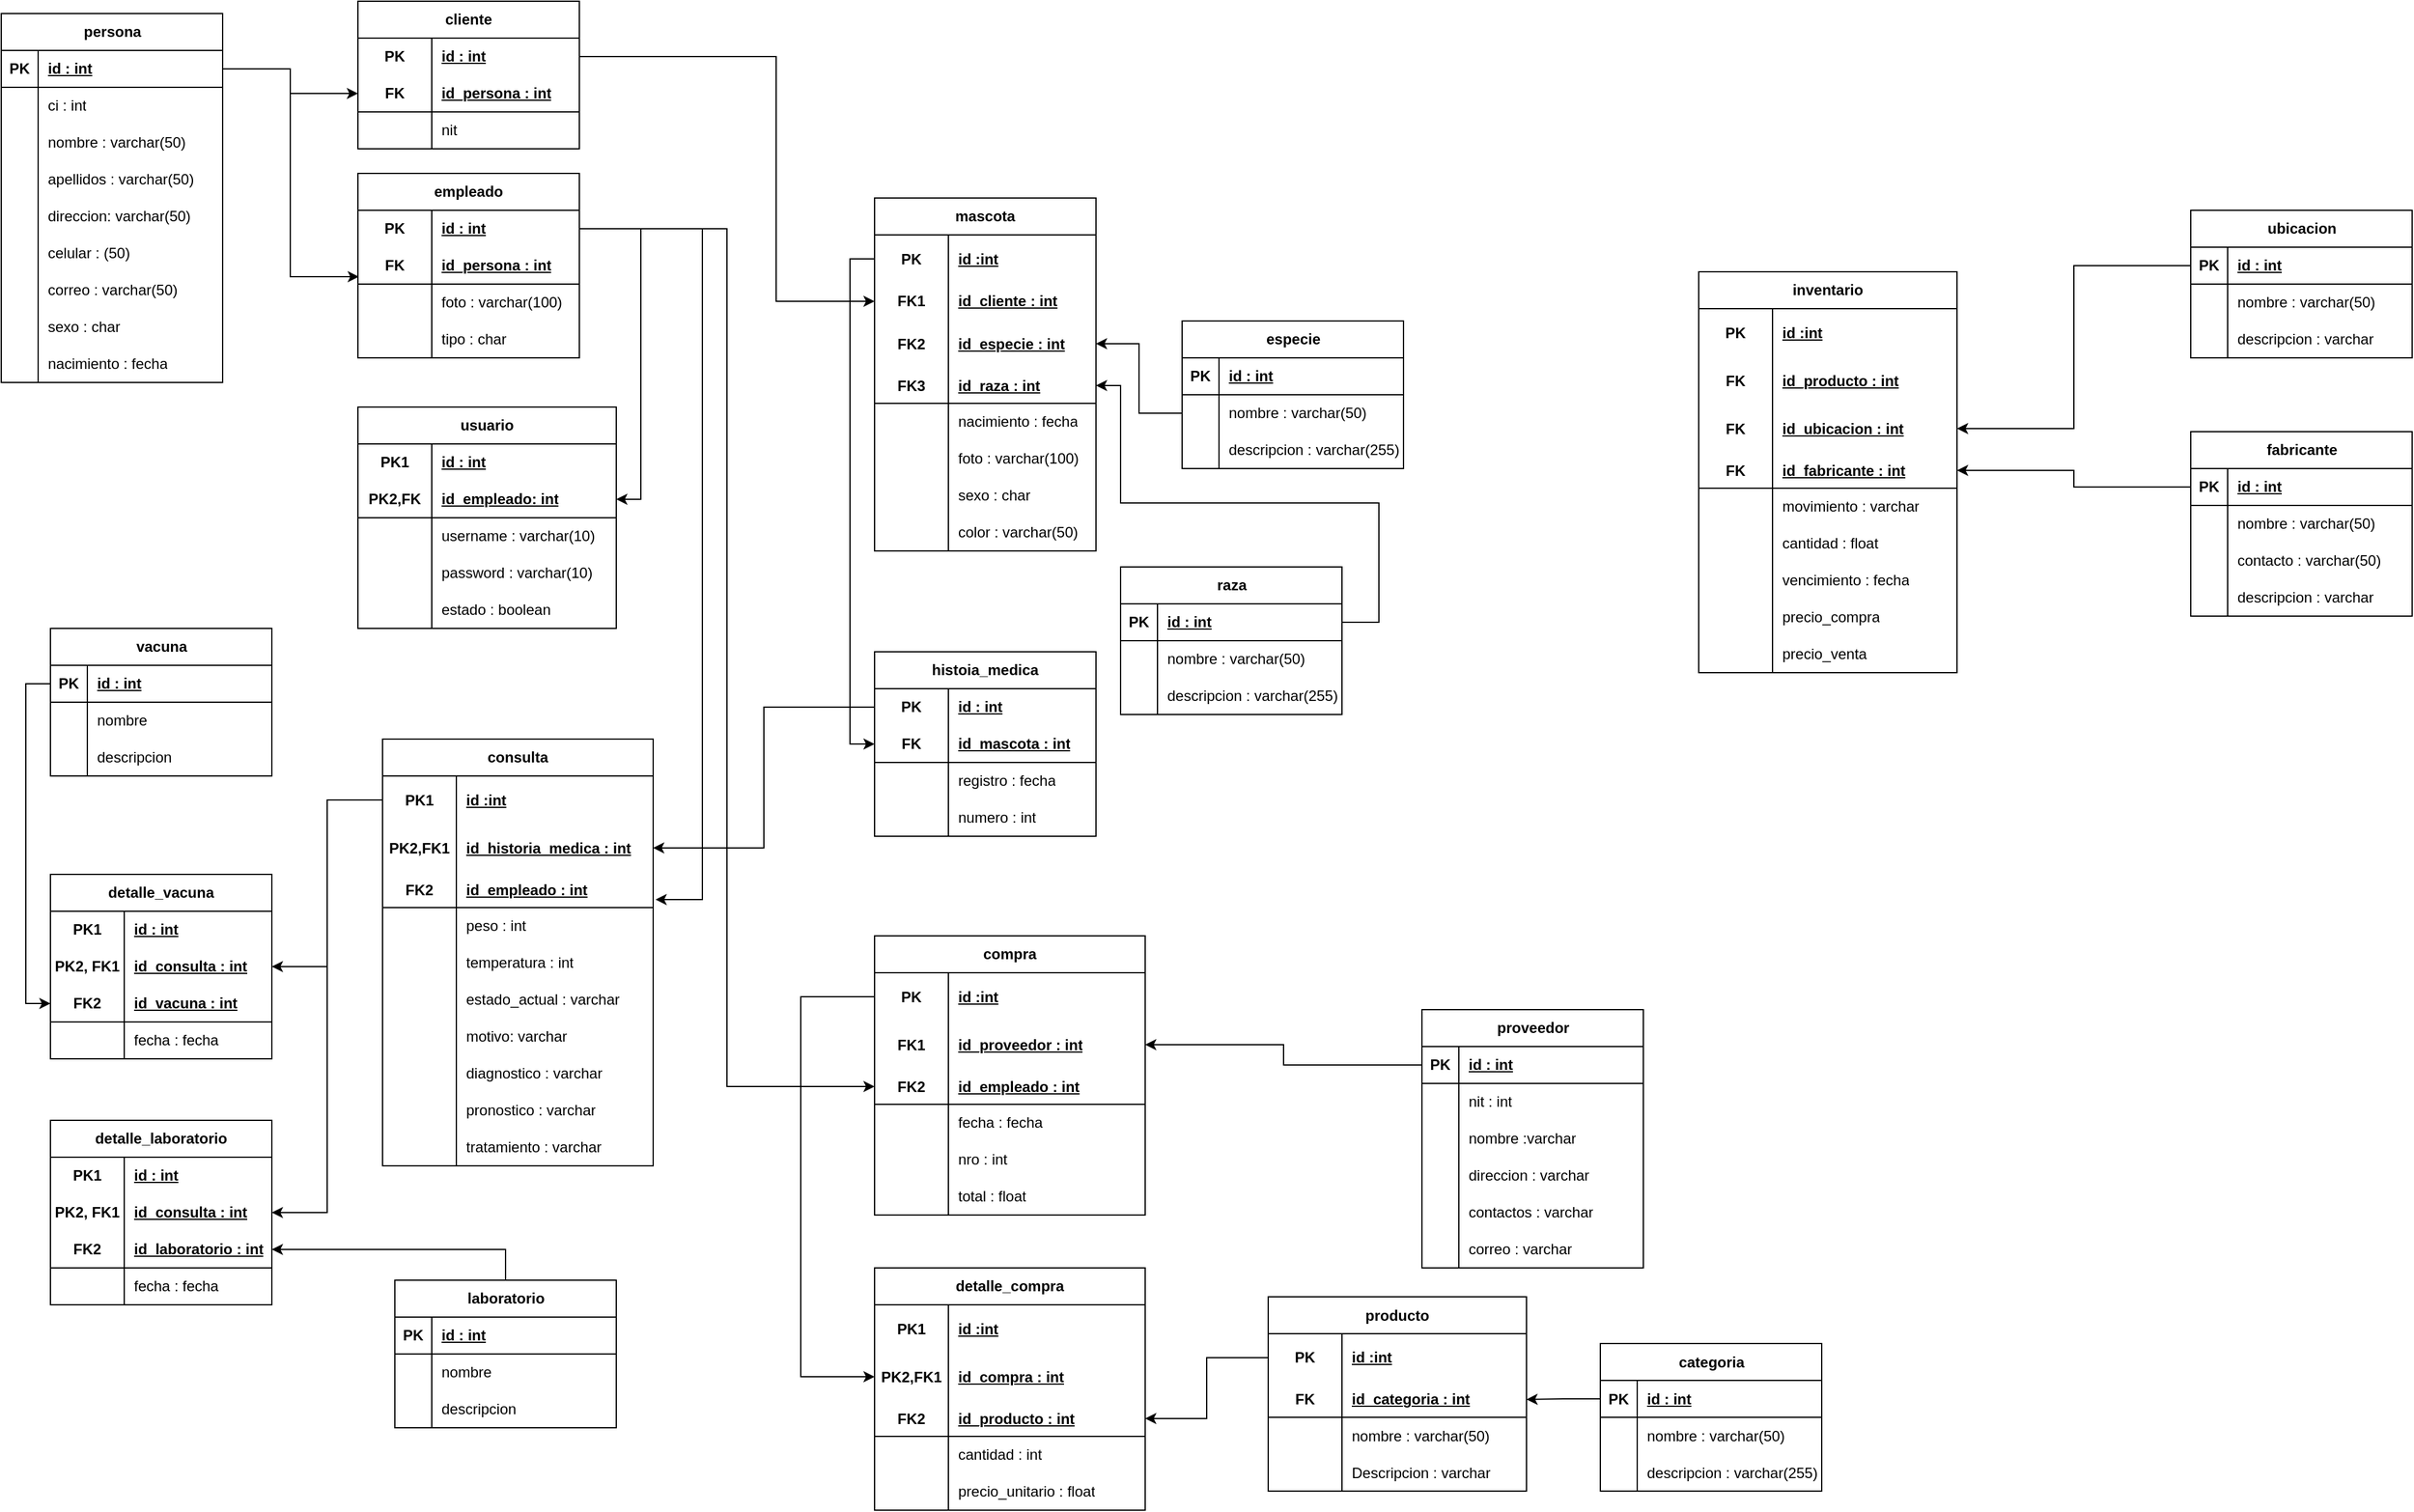 <mxfile version="24.8.2" pages="2">
  <diagram id="R2lEEEUBdFMjLlhIrx00" name="Page-1">
    <mxGraphModel dx="1318" dy="562" grid="1" gridSize="10" guides="1" tooltips="1" connect="1" arrows="1" fold="1" page="1" pageScale="1" pageWidth="3300" pageHeight="4681" math="0" shadow="0" extFonts="Permanent Marker^https://fonts.googleapis.com/css?family=Permanent+Marker">
      <root>
        <mxCell id="0" />
        <mxCell id="1" parent="0" />
        <mxCell id="AlnpzAqhKVnZYHlafAZL-15" value="persona" style="shape=table;startSize=30;container=1;collapsible=1;childLayout=tableLayout;fixedRows=1;rowLines=0;fontStyle=1;align=center;resizeLast=1;html=1;" parent="1" vertex="1">
          <mxGeometry x="20" y="50" width="180" height="300" as="geometry" />
        </mxCell>
        <mxCell id="AlnpzAqhKVnZYHlafAZL-16" value="" style="shape=tableRow;horizontal=0;startSize=0;swimlaneHead=0;swimlaneBody=0;fillColor=none;collapsible=0;dropTarget=0;points=[[0,0.5],[1,0.5]];portConstraint=eastwest;top=0;left=0;right=0;bottom=1;" parent="AlnpzAqhKVnZYHlafAZL-15" vertex="1">
          <mxGeometry y="30" width="180" height="30" as="geometry" />
        </mxCell>
        <mxCell id="AlnpzAqhKVnZYHlafAZL-17" value="PK" style="shape=partialRectangle;connectable=0;fillColor=none;top=0;left=0;bottom=0;right=0;fontStyle=1;overflow=hidden;whiteSpace=wrap;html=1;" parent="AlnpzAqhKVnZYHlafAZL-16" vertex="1">
          <mxGeometry width="30" height="30" as="geometry">
            <mxRectangle width="30" height="30" as="alternateBounds" />
          </mxGeometry>
        </mxCell>
        <mxCell id="AlnpzAqhKVnZYHlafAZL-18" value="id : int" style="shape=partialRectangle;connectable=0;fillColor=none;top=0;left=0;bottom=0;right=0;align=left;spacingLeft=6;fontStyle=5;overflow=hidden;whiteSpace=wrap;html=1;" parent="AlnpzAqhKVnZYHlafAZL-16" vertex="1">
          <mxGeometry x="30" width="150" height="30" as="geometry">
            <mxRectangle width="150" height="30" as="alternateBounds" />
          </mxGeometry>
        </mxCell>
        <mxCell id="AlnpzAqhKVnZYHlafAZL-19" value="" style="shape=tableRow;horizontal=0;startSize=0;swimlaneHead=0;swimlaneBody=0;fillColor=none;collapsible=0;dropTarget=0;points=[[0,0.5],[1,0.5]];portConstraint=eastwest;top=0;left=0;right=0;bottom=0;" parent="AlnpzAqhKVnZYHlafAZL-15" vertex="1">
          <mxGeometry y="60" width="180" height="30" as="geometry" />
        </mxCell>
        <mxCell id="AlnpzAqhKVnZYHlafAZL-20" value="" style="shape=partialRectangle;connectable=0;fillColor=none;top=0;left=0;bottom=0;right=0;editable=1;overflow=hidden;whiteSpace=wrap;html=1;" parent="AlnpzAqhKVnZYHlafAZL-19" vertex="1">
          <mxGeometry width="30" height="30" as="geometry">
            <mxRectangle width="30" height="30" as="alternateBounds" />
          </mxGeometry>
        </mxCell>
        <mxCell id="AlnpzAqhKVnZYHlafAZL-21" value="ci : int" style="shape=partialRectangle;connectable=0;fillColor=none;top=0;left=0;bottom=0;right=0;align=left;spacingLeft=6;overflow=hidden;whiteSpace=wrap;html=1;" parent="AlnpzAqhKVnZYHlafAZL-19" vertex="1">
          <mxGeometry x="30" width="150" height="30" as="geometry">
            <mxRectangle width="150" height="30" as="alternateBounds" />
          </mxGeometry>
        </mxCell>
        <mxCell id="AlnpzAqhKVnZYHlafAZL-22" value="" style="shape=tableRow;horizontal=0;startSize=0;swimlaneHead=0;swimlaneBody=0;fillColor=none;collapsible=0;dropTarget=0;points=[[0,0.5],[1,0.5]];portConstraint=eastwest;top=0;left=0;right=0;bottom=0;" parent="AlnpzAqhKVnZYHlafAZL-15" vertex="1">
          <mxGeometry y="90" width="180" height="30" as="geometry" />
        </mxCell>
        <mxCell id="AlnpzAqhKVnZYHlafAZL-23" value="" style="shape=partialRectangle;connectable=0;fillColor=none;top=0;left=0;bottom=0;right=0;editable=1;overflow=hidden;whiteSpace=wrap;html=1;" parent="AlnpzAqhKVnZYHlafAZL-22" vertex="1">
          <mxGeometry width="30" height="30" as="geometry">
            <mxRectangle width="30" height="30" as="alternateBounds" />
          </mxGeometry>
        </mxCell>
        <mxCell id="AlnpzAqhKVnZYHlafAZL-24" value="nombre : varchar(50)" style="shape=partialRectangle;connectable=0;fillColor=none;top=0;left=0;bottom=0;right=0;align=left;spacingLeft=6;overflow=hidden;whiteSpace=wrap;html=1;" parent="AlnpzAqhKVnZYHlafAZL-22" vertex="1">
          <mxGeometry x="30" width="150" height="30" as="geometry">
            <mxRectangle width="150" height="30" as="alternateBounds" />
          </mxGeometry>
        </mxCell>
        <mxCell id="AlnpzAqhKVnZYHlafAZL-25" value="" style="shape=tableRow;horizontal=0;startSize=0;swimlaneHead=0;swimlaneBody=0;fillColor=none;collapsible=0;dropTarget=0;points=[[0,0.5],[1,0.5]];portConstraint=eastwest;top=0;left=0;right=0;bottom=0;" parent="AlnpzAqhKVnZYHlafAZL-15" vertex="1">
          <mxGeometry y="120" width="180" height="30" as="geometry" />
        </mxCell>
        <mxCell id="AlnpzAqhKVnZYHlafAZL-26" value="" style="shape=partialRectangle;connectable=0;fillColor=none;top=0;left=0;bottom=0;right=0;editable=1;overflow=hidden;whiteSpace=wrap;html=1;" parent="AlnpzAqhKVnZYHlafAZL-25" vertex="1">
          <mxGeometry width="30" height="30" as="geometry">
            <mxRectangle width="30" height="30" as="alternateBounds" />
          </mxGeometry>
        </mxCell>
        <mxCell id="AlnpzAqhKVnZYHlafAZL-27" value="apellidos : varchar(50)" style="shape=partialRectangle;connectable=0;fillColor=none;top=0;left=0;bottom=0;right=0;align=left;spacingLeft=6;overflow=hidden;whiteSpace=wrap;html=1;" parent="AlnpzAqhKVnZYHlafAZL-25" vertex="1">
          <mxGeometry x="30" width="150" height="30" as="geometry">
            <mxRectangle width="150" height="30" as="alternateBounds" />
          </mxGeometry>
        </mxCell>
        <mxCell id="AlnpzAqhKVnZYHlafAZL-28" value="" style="shape=tableRow;horizontal=0;startSize=0;swimlaneHead=0;swimlaneBody=0;fillColor=none;collapsible=0;dropTarget=0;points=[[0,0.5],[1,0.5]];portConstraint=eastwest;top=0;left=0;right=0;bottom=0;" parent="AlnpzAqhKVnZYHlafAZL-15" vertex="1">
          <mxGeometry y="150" width="180" height="30" as="geometry" />
        </mxCell>
        <mxCell id="AlnpzAqhKVnZYHlafAZL-29" value="" style="shape=partialRectangle;connectable=0;fillColor=none;top=0;left=0;bottom=0;right=0;editable=1;overflow=hidden;whiteSpace=wrap;html=1;" parent="AlnpzAqhKVnZYHlafAZL-28" vertex="1">
          <mxGeometry width="30" height="30" as="geometry">
            <mxRectangle width="30" height="30" as="alternateBounds" />
          </mxGeometry>
        </mxCell>
        <mxCell id="AlnpzAqhKVnZYHlafAZL-30" value="direccion: varchar(50)" style="shape=partialRectangle;connectable=0;fillColor=none;top=0;left=0;bottom=0;right=0;align=left;spacingLeft=6;overflow=hidden;whiteSpace=wrap;html=1;" parent="AlnpzAqhKVnZYHlafAZL-28" vertex="1">
          <mxGeometry x="30" width="150" height="30" as="geometry">
            <mxRectangle width="150" height="30" as="alternateBounds" />
          </mxGeometry>
        </mxCell>
        <mxCell id="AlnpzAqhKVnZYHlafAZL-31" value="" style="shape=tableRow;horizontal=0;startSize=0;swimlaneHead=0;swimlaneBody=0;fillColor=none;collapsible=0;dropTarget=0;points=[[0,0.5],[1,0.5]];portConstraint=eastwest;top=0;left=0;right=0;bottom=0;" parent="AlnpzAqhKVnZYHlafAZL-15" vertex="1">
          <mxGeometry y="180" width="180" height="30" as="geometry" />
        </mxCell>
        <mxCell id="AlnpzAqhKVnZYHlafAZL-32" value="" style="shape=partialRectangle;connectable=0;fillColor=none;top=0;left=0;bottom=0;right=0;editable=1;overflow=hidden;whiteSpace=wrap;html=1;" parent="AlnpzAqhKVnZYHlafAZL-31" vertex="1">
          <mxGeometry width="30" height="30" as="geometry">
            <mxRectangle width="30" height="30" as="alternateBounds" />
          </mxGeometry>
        </mxCell>
        <mxCell id="AlnpzAqhKVnZYHlafAZL-33" value="celular : (50)" style="shape=partialRectangle;connectable=0;fillColor=none;top=0;left=0;bottom=0;right=0;align=left;spacingLeft=6;overflow=hidden;whiteSpace=wrap;html=1;" parent="AlnpzAqhKVnZYHlafAZL-31" vertex="1">
          <mxGeometry x="30" width="150" height="30" as="geometry">
            <mxRectangle width="150" height="30" as="alternateBounds" />
          </mxGeometry>
        </mxCell>
        <mxCell id="AlnpzAqhKVnZYHlafAZL-34" value="" style="shape=tableRow;horizontal=0;startSize=0;swimlaneHead=0;swimlaneBody=0;fillColor=none;collapsible=0;dropTarget=0;points=[[0,0.5],[1,0.5]];portConstraint=eastwest;top=0;left=0;right=0;bottom=0;" parent="AlnpzAqhKVnZYHlafAZL-15" vertex="1">
          <mxGeometry y="210" width="180" height="30" as="geometry" />
        </mxCell>
        <mxCell id="AlnpzAqhKVnZYHlafAZL-35" value="" style="shape=partialRectangle;connectable=0;fillColor=none;top=0;left=0;bottom=0;right=0;editable=1;overflow=hidden;whiteSpace=wrap;html=1;" parent="AlnpzAqhKVnZYHlafAZL-34" vertex="1">
          <mxGeometry width="30" height="30" as="geometry">
            <mxRectangle width="30" height="30" as="alternateBounds" />
          </mxGeometry>
        </mxCell>
        <mxCell id="AlnpzAqhKVnZYHlafAZL-36" value="correo : varchar(50)" style="shape=partialRectangle;connectable=0;fillColor=none;top=0;left=0;bottom=0;right=0;align=left;spacingLeft=6;overflow=hidden;whiteSpace=wrap;html=1;" parent="AlnpzAqhKVnZYHlafAZL-34" vertex="1">
          <mxGeometry x="30" width="150" height="30" as="geometry">
            <mxRectangle width="150" height="30" as="alternateBounds" />
          </mxGeometry>
        </mxCell>
        <mxCell id="AlnpzAqhKVnZYHlafAZL-37" value="" style="shape=tableRow;horizontal=0;startSize=0;swimlaneHead=0;swimlaneBody=0;fillColor=none;collapsible=0;dropTarget=0;points=[[0,0.5],[1,0.5]];portConstraint=eastwest;top=0;left=0;right=0;bottom=0;" parent="AlnpzAqhKVnZYHlafAZL-15" vertex="1">
          <mxGeometry y="240" width="180" height="30" as="geometry" />
        </mxCell>
        <mxCell id="AlnpzAqhKVnZYHlafAZL-38" value="" style="shape=partialRectangle;connectable=0;fillColor=none;top=0;left=0;bottom=0;right=0;editable=1;overflow=hidden;whiteSpace=wrap;html=1;" parent="AlnpzAqhKVnZYHlafAZL-37" vertex="1">
          <mxGeometry width="30" height="30" as="geometry">
            <mxRectangle width="30" height="30" as="alternateBounds" />
          </mxGeometry>
        </mxCell>
        <mxCell id="AlnpzAqhKVnZYHlafAZL-39" value="sexo : char" style="shape=partialRectangle;connectable=0;fillColor=none;top=0;left=0;bottom=0;right=0;align=left;spacingLeft=6;overflow=hidden;whiteSpace=wrap;html=1;" parent="AlnpzAqhKVnZYHlafAZL-37" vertex="1">
          <mxGeometry x="30" width="150" height="30" as="geometry">
            <mxRectangle width="150" height="30" as="alternateBounds" />
          </mxGeometry>
        </mxCell>
        <mxCell id="AlnpzAqhKVnZYHlafAZL-98" value="" style="shape=tableRow;horizontal=0;startSize=0;swimlaneHead=0;swimlaneBody=0;fillColor=none;collapsible=0;dropTarget=0;points=[[0,0.5],[1,0.5]];portConstraint=eastwest;top=0;left=0;right=0;bottom=0;" parent="AlnpzAqhKVnZYHlafAZL-15" vertex="1">
          <mxGeometry y="270" width="180" height="30" as="geometry" />
        </mxCell>
        <mxCell id="AlnpzAqhKVnZYHlafAZL-99" value="" style="shape=partialRectangle;connectable=0;fillColor=none;top=0;left=0;bottom=0;right=0;editable=1;overflow=hidden;whiteSpace=wrap;html=1;" parent="AlnpzAqhKVnZYHlafAZL-98" vertex="1">
          <mxGeometry width="30" height="30" as="geometry">
            <mxRectangle width="30" height="30" as="alternateBounds" />
          </mxGeometry>
        </mxCell>
        <mxCell id="AlnpzAqhKVnZYHlafAZL-100" value="nacimiento : fecha" style="shape=partialRectangle;connectable=0;fillColor=none;top=0;left=0;bottom=0;right=0;align=left;spacingLeft=6;overflow=hidden;whiteSpace=wrap;html=1;" parent="AlnpzAqhKVnZYHlafAZL-98" vertex="1">
          <mxGeometry x="30" width="150" height="30" as="geometry">
            <mxRectangle width="150" height="30" as="alternateBounds" />
          </mxGeometry>
        </mxCell>
        <mxCell id="AlnpzAqhKVnZYHlafAZL-72" value="cliente" style="shape=table;startSize=30;container=1;collapsible=1;childLayout=tableLayout;fixedRows=1;rowLines=0;fontStyle=1;align=center;resizeLast=1;html=1;whiteSpace=wrap;" parent="1" vertex="1">
          <mxGeometry x="310" y="40" width="180" height="120" as="geometry" />
        </mxCell>
        <mxCell id="AlnpzAqhKVnZYHlafAZL-73" value="" style="shape=tableRow;horizontal=0;startSize=0;swimlaneHead=0;swimlaneBody=0;fillColor=none;collapsible=0;dropTarget=0;points=[[0,0.5],[1,0.5]];portConstraint=eastwest;top=0;left=0;right=0;bottom=0;html=1;" parent="AlnpzAqhKVnZYHlafAZL-72" vertex="1">
          <mxGeometry y="30" width="180" height="30" as="geometry" />
        </mxCell>
        <mxCell id="AlnpzAqhKVnZYHlafAZL-74" value="PK" style="shape=partialRectangle;connectable=0;fillColor=none;top=0;left=0;bottom=0;right=0;fontStyle=1;overflow=hidden;html=1;whiteSpace=wrap;" parent="AlnpzAqhKVnZYHlafAZL-73" vertex="1">
          <mxGeometry width="60" height="30" as="geometry">
            <mxRectangle width="60" height="30" as="alternateBounds" />
          </mxGeometry>
        </mxCell>
        <mxCell id="AlnpzAqhKVnZYHlafAZL-75" value="id : int" style="shape=partialRectangle;connectable=0;fillColor=none;top=0;left=0;bottom=0;right=0;align=left;spacingLeft=6;fontStyle=5;overflow=hidden;html=1;whiteSpace=wrap;" parent="AlnpzAqhKVnZYHlafAZL-73" vertex="1">
          <mxGeometry x="60" width="120" height="30" as="geometry">
            <mxRectangle width="120" height="30" as="alternateBounds" />
          </mxGeometry>
        </mxCell>
        <mxCell id="AlnpzAqhKVnZYHlafAZL-76" value="" style="shape=tableRow;horizontal=0;startSize=0;swimlaneHead=0;swimlaneBody=0;fillColor=none;collapsible=0;dropTarget=0;points=[[0,0.5],[1,0.5]];portConstraint=eastwest;top=0;left=0;right=0;bottom=1;html=1;" parent="AlnpzAqhKVnZYHlafAZL-72" vertex="1">
          <mxGeometry y="60" width="180" height="30" as="geometry" />
        </mxCell>
        <mxCell id="AlnpzAqhKVnZYHlafAZL-77" value="FK" style="shape=partialRectangle;connectable=0;fillColor=none;top=0;left=0;bottom=0;right=0;fontStyle=1;overflow=hidden;html=1;whiteSpace=wrap;" parent="AlnpzAqhKVnZYHlafAZL-76" vertex="1">
          <mxGeometry width="60" height="30" as="geometry">
            <mxRectangle width="60" height="30" as="alternateBounds" />
          </mxGeometry>
        </mxCell>
        <mxCell id="AlnpzAqhKVnZYHlafAZL-78" value="id_persona : int" style="shape=partialRectangle;connectable=0;fillColor=none;top=0;left=0;bottom=0;right=0;align=left;spacingLeft=6;fontStyle=5;overflow=hidden;html=1;whiteSpace=wrap;" parent="AlnpzAqhKVnZYHlafAZL-76" vertex="1">
          <mxGeometry x="60" width="120" height="30" as="geometry">
            <mxRectangle width="120" height="30" as="alternateBounds" />
          </mxGeometry>
        </mxCell>
        <mxCell id="AlnpzAqhKVnZYHlafAZL-79" value="" style="shape=tableRow;horizontal=0;startSize=0;swimlaneHead=0;swimlaneBody=0;fillColor=none;collapsible=0;dropTarget=0;points=[[0,0.5],[1,0.5]];portConstraint=eastwest;top=0;left=0;right=0;bottom=0;html=1;" parent="AlnpzAqhKVnZYHlafAZL-72" vertex="1">
          <mxGeometry y="90" width="180" height="30" as="geometry" />
        </mxCell>
        <mxCell id="AlnpzAqhKVnZYHlafAZL-80" value="" style="shape=partialRectangle;connectable=0;fillColor=none;top=0;left=0;bottom=0;right=0;editable=1;overflow=hidden;html=1;whiteSpace=wrap;" parent="AlnpzAqhKVnZYHlafAZL-79" vertex="1">
          <mxGeometry width="60" height="30" as="geometry">
            <mxRectangle width="60" height="30" as="alternateBounds" />
          </mxGeometry>
        </mxCell>
        <mxCell id="AlnpzAqhKVnZYHlafAZL-81" value="nit" style="shape=partialRectangle;connectable=0;fillColor=none;top=0;left=0;bottom=0;right=0;align=left;spacingLeft=6;overflow=hidden;html=1;whiteSpace=wrap;" parent="AlnpzAqhKVnZYHlafAZL-79" vertex="1">
          <mxGeometry x="60" width="120" height="30" as="geometry">
            <mxRectangle width="120" height="30" as="alternateBounds" />
          </mxGeometry>
        </mxCell>
        <mxCell id="AlnpzAqhKVnZYHlafAZL-87" style="edgeStyle=orthogonalEdgeStyle;rounded=0;orthogonalLoop=1;jettySize=auto;html=1;exitX=1;exitY=0.5;exitDx=0;exitDy=0;" parent="1" source="AlnpzAqhKVnZYHlafAZL-16" target="AlnpzAqhKVnZYHlafAZL-76" edge="1">
          <mxGeometry relative="1" as="geometry" />
        </mxCell>
        <mxCell id="AlnpzAqhKVnZYHlafAZL-88" value="empleado" style="shape=table;startSize=30;container=1;collapsible=1;childLayout=tableLayout;fixedRows=1;rowLines=0;fontStyle=1;align=center;resizeLast=1;html=1;whiteSpace=wrap;" parent="1" vertex="1">
          <mxGeometry x="310" y="180" width="180" height="150" as="geometry" />
        </mxCell>
        <mxCell id="AlnpzAqhKVnZYHlafAZL-89" value="" style="shape=tableRow;horizontal=0;startSize=0;swimlaneHead=0;swimlaneBody=0;fillColor=none;collapsible=0;dropTarget=0;points=[[0,0.5],[1,0.5]];portConstraint=eastwest;top=0;left=0;right=0;bottom=0;html=1;" parent="AlnpzAqhKVnZYHlafAZL-88" vertex="1">
          <mxGeometry y="30" width="180" height="30" as="geometry" />
        </mxCell>
        <mxCell id="AlnpzAqhKVnZYHlafAZL-90" value="PK" style="shape=partialRectangle;connectable=0;fillColor=none;top=0;left=0;bottom=0;right=0;fontStyle=1;overflow=hidden;html=1;whiteSpace=wrap;" parent="AlnpzAqhKVnZYHlafAZL-89" vertex="1">
          <mxGeometry width="60" height="30" as="geometry">
            <mxRectangle width="60" height="30" as="alternateBounds" />
          </mxGeometry>
        </mxCell>
        <mxCell id="AlnpzAqhKVnZYHlafAZL-91" value="id : int" style="shape=partialRectangle;connectable=0;fillColor=none;top=0;left=0;bottom=0;right=0;align=left;spacingLeft=6;fontStyle=5;overflow=hidden;html=1;whiteSpace=wrap;" parent="AlnpzAqhKVnZYHlafAZL-89" vertex="1">
          <mxGeometry x="60" width="120" height="30" as="geometry">
            <mxRectangle width="120" height="30" as="alternateBounds" />
          </mxGeometry>
        </mxCell>
        <mxCell id="AlnpzAqhKVnZYHlafAZL-92" value="" style="shape=tableRow;horizontal=0;startSize=0;swimlaneHead=0;swimlaneBody=0;fillColor=none;collapsible=0;dropTarget=0;points=[[0,0.5],[1,0.5]];portConstraint=eastwest;top=0;left=0;right=0;bottom=1;html=1;" parent="AlnpzAqhKVnZYHlafAZL-88" vertex="1">
          <mxGeometry y="60" width="180" height="30" as="geometry" />
        </mxCell>
        <mxCell id="AlnpzAqhKVnZYHlafAZL-93" value="FK" style="shape=partialRectangle;connectable=0;fillColor=none;top=0;left=0;bottom=0;right=0;fontStyle=1;overflow=hidden;html=1;whiteSpace=wrap;" parent="AlnpzAqhKVnZYHlafAZL-92" vertex="1">
          <mxGeometry width="60" height="30" as="geometry">
            <mxRectangle width="60" height="30" as="alternateBounds" />
          </mxGeometry>
        </mxCell>
        <mxCell id="AlnpzAqhKVnZYHlafAZL-94" value="id_persona : int" style="shape=partialRectangle;connectable=0;fillColor=none;top=0;left=0;bottom=0;right=0;align=left;spacingLeft=6;fontStyle=5;overflow=hidden;html=1;whiteSpace=wrap;" parent="AlnpzAqhKVnZYHlafAZL-92" vertex="1">
          <mxGeometry x="60" width="120" height="30" as="geometry">
            <mxRectangle width="120" height="30" as="alternateBounds" />
          </mxGeometry>
        </mxCell>
        <mxCell id="AlnpzAqhKVnZYHlafAZL-95" value="" style="shape=tableRow;horizontal=0;startSize=0;swimlaneHead=0;swimlaneBody=0;fillColor=none;collapsible=0;dropTarget=0;points=[[0,0.5],[1,0.5]];portConstraint=eastwest;top=0;left=0;right=0;bottom=0;html=1;" parent="AlnpzAqhKVnZYHlafAZL-88" vertex="1">
          <mxGeometry y="90" width="180" height="30" as="geometry" />
        </mxCell>
        <mxCell id="AlnpzAqhKVnZYHlafAZL-96" value="" style="shape=partialRectangle;connectable=0;fillColor=none;top=0;left=0;bottom=0;right=0;editable=1;overflow=hidden;html=1;whiteSpace=wrap;" parent="AlnpzAqhKVnZYHlafAZL-95" vertex="1">
          <mxGeometry width="60" height="30" as="geometry">
            <mxRectangle width="60" height="30" as="alternateBounds" />
          </mxGeometry>
        </mxCell>
        <mxCell id="AlnpzAqhKVnZYHlafAZL-97" value="foto : varchar(100)" style="shape=partialRectangle;connectable=0;fillColor=none;top=0;left=0;bottom=0;right=0;align=left;spacingLeft=6;overflow=hidden;html=1;whiteSpace=wrap;" parent="AlnpzAqhKVnZYHlafAZL-95" vertex="1">
          <mxGeometry x="60" width="120" height="30" as="geometry">
            <mxRectangle width="120" height="30" as="alternateBounds" />
          </mxGeometry>
        </mxCell>
        <mxCell id="AlnpzAqhKVnZYHlafAZL-306" value="" style="shape=tableRow;horizontal=0;startSize=0;swimlaneHead=0;swimlaneBody=0;fillColor=none;collapsible=0;dropTarget=0;points=[[0,0.5],[1,0.5]];portConstraint=eastwest;top=0;left=0;right=0;bottom=0;html=1;" parent="AlnpzAqhKVnZYHlafAZL-88" vertex="1">
          <mxGeometry y="120" width="180" height="30" as="geometry" />
        </mxCell>
        <mxCell id="AlnpzAqhKVnZYHlafAZL-307" value="" style="shape=partialRectangle;connectable=0;fillColor=none;top=0;left=0;bottom=0;right=0;editable=1;overflow=hidden;html=1;whiteSpace=wrap;" parent="AlnpzAqhKVnZYHlafAZL-306" vertex="1">
          <mxGeometry width="60" height="30" as="geometry">
            <mxRectangle width="60" height="30" as="alternateBounds" />
          </mxGeometry>
        </mxCell>
        <mxCell id="AlnpzAqhKVnZYHlafAZL-308" value="tipo : char" style="shape=partialRectangle;connectable=0;fillColor=none;top=0;left=0;bottom=0;right=0;align=left;spacingLeft=6;overflow=hidden;html=1;whiteSpace=wrap;" parent="AlnpzAqhKVnZYHlafAZL-306" vertex="1">
          <mxGeometry x="60" width="120" height="30" as="geometry">
            <mxRectangle width="120" height="30" as="alternateBounds" />
          </mxGeometry>
        </mxCell>
        <mxCell id="AlnpzAqhKVnZYHlafAZL-101" style="edgeStyle=orthogonalEdgeStyle;rounded=0;orthogonalLoop=1;jettySize=auto;html=1;exitX=1;exitY=0.5;exitDx=0;exitDy=0;entryX=0.004;entryY=0.8;entryDx=0;entryDy=0;entryPerimeter=0;" parent="1" source="AlnpzAqhKVnZYHlafAZL-16" target="AlnpzAqhKVnZYHlafAZL-92" edge="1">
          <mxGeometry relative="1" as="geometry" />
        </mxCell>
        <mxCell id="AlnpzAqhKVnZYHlafAZL-102" value="usuario" style="shape=table;startSize=30;container=1;collapsible=1;childLayout=tableLayout;fixedRows=1;rowLines=0;fontStyle=1;align=center;resizeLast=1;html=1;whiteSpace=wrap;" parent="1" vertex="1">
          <mxGeometry x="310" y="370" width="210" height="180" as="geometry" />
        </mxCell>
        <mxCell id="AlnpzAqhKVnZYHlafAZL-103" value="" style="shape=tableRow;horizontal=0;startSize=0;swimlaneHead=0;swimlaneBody=0;fillColor=none;collapsible=0;dropTarget=0;points=[[0,0.5],[1,0.5]];portConstraint=eastwest;top=0;left=0;right=0;bottom=0;html=1;" parent="AlnpzAqhKVnZYHlafAZL-102" vertex="1">
          <mxGeometry y="30" width="210" height="30" as="geometry" />
        </mxCell>
        <mxCell id="AlnpzAqhKVnZYHlafAZL-104" value="PK1" style="shape=partialRectangle;connectable=0;fillColor=none;top=0;left=0;bottom=0;right=0;fontStyle=1;overflow=hidden;html=1;whiteSpace=wrap;" parent="AlnpzAqhKVnZYHlafAZL-103" vertex="1">
          <mxGeometry width="60" height="30" as="geometry">
            <mxRectangle width="60" height="30" as="alternateBounds" />
          </mxGeometry>
        </mxCell>
        <mxCell id="AlnpzAqhKVnZYHlafAZL-105" value="id : int" style="shape=partialRectangle;connectable=0;fillColor=none;top=0;left=0;bottom=0;right=0;align=left;spacingLeft=6;fontStyle=5;overflow=hidden;html=1;whiteSpace=wrap;" parent="AlnpzAqhKVnZYHlafAZL-103" vertex="1">
          <mxGeometry x="60" width="150" height="30" as="geometry">
            <mxRectangle width="150" height="30" as="alternateBounds" />
          </mxGeometry>
        </mxCell>
        <mxCell id="AlnpzAqhKVnZYHlafAZL-106" value="" style="shape=tableRow;horizontal=0;startSize=0;swimlaneHead=0;swimlaneBody=0;fillColor=none;collapsible=0;dropTarget=0;points=[[0,0.5],[1,0.5]];portConstraint=eastwest;top=0;left=0;right=0;bottom=1;html=1;" parent="AlnpzAqhKVnZYHlafAZL-102" vertex="1">
          <mxGeometry y="60" width="210" height="30" as="geometry" />
        </mxCell>
        <mxCell id="AlnpzAqhKVnZYHlafAZL-107" value="PK2,FK" style="shape=partialRectangle;connectable=0;fillColor=none;top=0;left=0;bottom=0;right=0;fontStyle=1;overflow=hidden;html=1;whiteSpace=wrap;" parent="AlnpzAqhKVnZYHlafAZL-106" vertex="1">
          <mxGeometry width="60" height="30" as="geometry">
            <mxRectangle width="60" height="30" as="alternateBounds" />
          </mxGeometry>
        </mxCell>
        <mxCell id="AlnpzAqhKVnZYHlafAZL-108" value="id_empleado: int" style="shape=partialRectangle;connectable=0;fillColor=none;top=0;left=0;bottom=0;right=0;align=left;spacingLeft=6;fontStyle=5;overflow=hidden;html=1;whiteSpace=wrap;" parent="AlnpzAqhKVnZYHlafAZL-106" vertex="1">
          <mxGeometry x="60" width="150" height="30" as="geometry">
            <mxRectangle width="150" height="30" as="alternateBounds" />
          </mxGeometry>
        </mxCell>
        <mxCell id="AlnpzAqhKVnZYHlafAZL-109" value="" style="shape=tableRow;horizontal=0;startSize=0;swimlaneHead=0;swimlaneBody=0;fillColor=none;collapsible=0;dropTarget=0;points=[[0,0.5],[1,0.5]];portConstraint=eastwest;top=0;left=0;right=0;bottom=0;html=1;" parent="AlnpzAqhKVnZYHlafAZL-102" vertex="1">
          <mxGeometry y="90" width="210" height="30" as="geometry" />
        </mxCell>
        <mxCell id="AlnpzAqhKVnZYHlafAZL-110" value="" style="shape=partialRectangle;connectable=0;fillColor=none;top=0;left=0;bottom=0;right=0;editable=1;overflow=hidden;html=1;whiteSpace=wrap;" parent="AlnpzAqhKVnZYHlafAZL-109" vertex="1">
          <mxGeometry width="60" height="30" as="geometry">
            <mxRectangle width="60" height="30" as="alternateBounds" />
          </mxGeometry>
        </mxCell>
        <mxCell id="AlnpzAqhKVnZYHlafAZL-111" value="username : varchar(10)" style="shape=partialRectangle;connectable=0;fillColor=none;top=0;left=0;bottom=0;right=0;align=left;spacingLeft=6;overflow=hidden;html=1;whiteSpace=wrap;" parent="AlnpzAqhKVnZYHlafAZL-109" vertex="1">
          <mxGeometry x="60" width="150" height="30" as="geometry">
            <mxRectangle width="150" height="30" as="alternateBounds" />
          </mxGeometry>
        </mxCell>
        <mxCell id="AlnpzAqhKVnZYHlafAZL-112" value="" style="shape=tableRow;horizontal=0;startSize=0;swimlaneHead=0;swimlaneBody=0;fillColor=none;collapsible=0;dropTarget=0;points=[[0,0.5],[1,0.5]];portConstraint=eastwest;top=0;left=0;right=0;bottom=0;html=1;" parent="AlnpzAqhKVnZYHlafAZL-102" vertex="1">
          <mxGeometry y="120" width="210" height="30" as="geometry" />
        </mxCell>
        <mxCell id="AlnpzAqhKVnZYHlafAZL-113" value="" style="shape=partialRectangle;connectable=0;fillColor=none;top=0;left=0;bottom=0;right=0;editable=1;overflow=hidden;html=1;whiteSpace=wrap;" parent="AlnpzAqhKVnZYHlafAZL-112" vertex="1">
          <mxGeometry width="60" height="30" as="geometry">
            <mxRectangle width="60" height="30" as="alternateBounds" />
          </mxGeometry>
        </mxCell>
        <mxCell id="AlnpzAqhKVnZYHlafAZL-114" value="password : varchar(10)" style="shape=partialRectangle;connectable=0;fillColor=none;top=0;left=0;bottom=0;right=0;align=left;spacingLeft=6;overflow=hidden;html=1;whiteSpace=wrap;" parent="AlnpzAqhKVnZYHlafAZL-112" vertex="1">
          <mxGeometry x="60" width="150" height="30" as="geometry">
            <mxRectangle width="150" height="30" as="alternateBounds" />
          </mxGeometry>
        </mxCell>
        <mxCell id="AlnpzAqhKVnZYHlafAZL-118" value="" style="shape=tableRow;horizontal=0;startSize=0;swimlaneHead=0;swimlaneBody=0;fillColor=none;collapsible=0;dropTarget=0;points=[[0,0.5],[1,0.5]];portConstraint=eastwest;top=0;left=0;right=0;bottom=0;html=1;" parent="AlnpzAqhKVnZYHlafAZL-102" vertex="1">
          <mxGeometry y="150" width="210" height="30" as="geometry" />
        </mxCell>
        <mxCell id="AlnpzAqhKVnZYHlafAZL-119" value="" style="shape=partialRectangle;connectable=0;fillColor=none;top=0;left=0;bottom=0;right=0;editable=1;overflow=hidden;html=1;whiteSpace=wrap;" parent="AlnpzAqhKVnZYHlafAZL-118" vertex="1">
          <mxGeometry width="60" height="30" as="geometry">
            <mxRectangle width="60" height="30" as="alternateBounds" />
          </mxGeometry>
        </mxCell>
        <mxCell id="AlnpzAqhKVnZYHlafAZL-120" value="estado : boolean" style="shape=partialRectangle;connectable=0;fillColor=none;top=0;left=0;bottom=0;right=0;align=left;spacingLeft=6;overflow=hidden;html=1;whiteSpace=wrap;" parent="AlnpzAqhKVnZYHlafAZL-118" vertex="1">
          <mxGeometry x="60" width="150" height="30" as="geometry">
            <mxRectangle width="150" height="30" as="alternateBounds" />
          </mxGeometry>
        </mxCell>
        <mxCell id="AlnpzAqhKVnZYHlafAZL-122" style="edgeStyle=orthogonalEdgeStyle;rounded=0;orthogonalLoop=1;jettySize=auto;html=1;entryX=1;entryY=0.5;entryDx=0;entryDy=0;" parent="1" source="AlnpzAqhKVnZYHlafAZL-89" target="AlnpzAqhKVnZYHlafAZL-106" edge="1">
          <mxGeometry relative="1" as="geometry" />
        </mxCell>
        <mxCell id="AlnpzAqhKVnZYHlafAZL-145" value="mascota" style="shape=table;startSize=30;container=1;collapsible=1;childLayout=tableLayout;fixedRows=1;rowLines=0;fontStyle=1;align=center;resizeLast=1;html=1;whiteSpace=wrap;" parent="1" vertex="1">
          <mxGeometry x="730" y="200" width="180" height="287" as="geometry" />
        </mxCell>
        <mxCell id="AlnpzAqhKVnZYHlafAZL-146" value="" style="shape=tableRow;horizontal=0;startSize=0;swimlaneHead=0;swimlaneBody=0;fillColor=none;collapsible=0;dropTarget=0;points=[[0,0.5],[1,0.5]];portConstraint=eastwest;top=0;left=0;right=0;bottom=0;html=1;" parent="AlnpzAqhKVnZYHlafAZL-145" vertex="1">
          <mxGeometry y="30" width="180" height="39" as="geometry" />
        </mxCell>
        <mxCell id="AlnpzAqhKVnZYHlafAZL-147" value="PK" style="shape=partialRectangle;connectable=0;fillColor=none;top=0;left=0;bottom=0;right=0;fontStyle=1;overflow=hidden;html=1;whiteSpace=wrap;" parent="AlnpzAqhKVnZYHlafAZL-146" vertex="1">
          <mxGeometry width="60" height="39" as="geometry">
            <mxRectangle width="60" height="39" as="alternateBounds" />
          </mxGeometry>
        </mxCell>
        <mxCell id="AlnpzAqhKVnZYHlafAZL-148" value="id :int" style="shape=partialRectangle;connectable=0;fillColor=none;top=0;left=0;bottom=0;right=0;align=left;spacingLeft=6;fontStyle=5;overflow=hidden;html=1;whiteSpace=wrap;" parent="AlnpzAqhKVnZYHlafAZL-146" vertex="1">
          <mxGeometry x="60" width="120" height="39" as="geometry">
            <mxRectangle width="120" height="39" as="alternateBounds" />
          </mxGeometry>
        </mxCell>
        <mxCell id="AlnpzAqhKVnZYHlafAZL-158" value="" style="shape=tableRow;horizontal=0;startSize=0;swimlaneHead=0;swimlaneBody=0;fillColor=none;collapsible=0;dropTarget=0;points=[[0,0.5],[1,0.5]];portConstraint=eastwest;top=0;left=0;right=0;bottom=0;html=1;" parent="AlnpzAqhKVnZYHlafAZL-145" vertex="1">
          <mxGeometry y="69" width="180" height="30" as="geometry" />
        </mxCell>
        <mxCell id="AlnpzAqhKVnZYHlafAZL-159" value="FK1" style="shape=partialRectangle;connectable=0;fillColor=none;top=0;left=0;bottom=0;right=0;fontStyle=1;overflow=hidden;html=1;whiteSpace=wrap;" parent="AlnpzAqhKVnZYHlafAZL-158" vertex="1">
          <mxGeometry width="60" height="30" as="geometry">
            <mxRectangle width="60" height="30" as="alternateBounds" />
          </mxGeometry>
        </mxCell>
        <mxCell id="AlnpzAqhKVnZYHlafAZL-160" value="id_cliente : int" style="shape=partialRectangle;connectable=0;fillColor=none;top=0;left=0;bottom=0;right=0;align=left;spacingLeft=6;fontStyle=5;overflow=hidden;html=1;whiteSpace=wrap;" parent="AlnpzAqhKVnZYHlafAZL-158" vertex="1">
          <mxGeometry x="60" width="120" height="30" as="geometry">
            <mxRectangle width="120" height="30" as="alternateBounds" />
          </mxGeometry>
        </mxCell>
        <mxCell id="AlnpzAqhKVnZYHlafAZL-164" value="" style="shape=tableRow;horizontal=0;startSize=0;swimlaneHead=0;swimlaneBody=0;fillColor=none;collapsible=0;dropTarget=0;points=[[0,0.5],[1,0.5]];portConstraint=eastwest;top=0;left=0;right=0;bottom=0;html=1;" parent="AlnpzAqhKVnZYHlafAZL-145" vertex="1">
          <mxGeometry y="99" width="180" height="39" as="geometry" />
        </mxCell>
        <mxCell id="AlnpzAqhKVnZYHlafAZL-165" value="FK2" style="shape=partialRectangle;connectable=0;fillColor=none;top=0;left=0;bottom=0;right=0;fontStyle=1;overflow=hidden;html=1;whiteSpace=wrap;" parent="AlnpzAqhKVnZYHlafAZL-164" vertex="1">
          <mxGeometry width="60" height="39" as="geometry">
            <mxRectangle width="60" height="39" as="alternateBounds" />
          </mxGeometry>
        </mxCell>
        <mxCell id="AlnpzAqhKVnZYHlafAZL-166" value="id_especie : int" style="shape=partialRectangle;connectable=0;fillColor=none;top=0;left=0;bottom=0;right=0;align=left;spacingLeft=6;fontStyle=5;overflow=hidden;html=1;whiteSpace=wrap;" parent="AlnpzAqhKVnZYHlafAZL-164" vertex="1">
          <mxGeometry x="60" width="120" height="39" as="geometry">
            <mxRectangle width="120" height="39" as="alternateBounds" />
          </mxGeometry>
        </mxCell>
        <mxCell id="AlnpzAqhKVnZYHlafAZL-149" value="" style="shape=tableRow;horizontal=0;startSize=0;swimlaneHead=0;swimlaneBody=0;fillColor=none;collapsible=0;dropTarget=0;points=[[0,0.5],[1,0.5]];portConstraint=eastwest;top=0;left=0;right=0;bottom=1;html=1;" parent="AlnpzAqhKVnZYHlafAZL-145" vertex="1">
          <mxGeometry y="138" width="180" height="29" as="geometry" />
        </mxCell>
        <mxCell id="AlnpzAqhKVnZYHlafAZL-150" value="FK3" style="shape=partialRectangle;connectable=0;fillColor=none;top=0;left=0;bottom=0;right=0;fontStyle=1;overflow=hidden;html=1;whiteSpace=wrap;" parent="AlnpzAqhKVnZYHlafAZL-149" vertex="1">
          <mxGeometry width="60" height="29" as="geometry">
            <mxRectangle width="60" height="29" as="alternateBounds" />
          </mxGeometry>
        </mxCell>
        <mxCell id="AlnpzAqhKVnZYHlafAZL-151" value="id_raza : int" style="shape=partialRectangle;connectable=0;fillColor=none;top=0;left=0;bottom=0;right=0;align=left;spacingLeft=6;fontStyle=5;overflow=hidden;html=1;whiteSpace=wrap;" parent="AlnpzAqhKVnZYHlafAZL-149" vertex="1">
          <mxGeometry x="60" width="120" height="29" as="geometry">
            <mxRectangle width="120" height="29" as="alternateBounds" />
          </mxGeometry>
        </mxCell>
        <mxCell id="AlnpzAqhKVnZYHlafAZL-152" value="" style="shape=tableRow;horizontal=0;startSize=0;swimlaneHead=0;swimlaneBody=0;fillColor=none;collapsible=0;dropTarget=0;points=[[0,0.5],[1,0.5]];portConstraint=eastwest;top=0;left=0;right=0;bottom=0;html=1;" parent="AlnpzAqhKVnZYHlafAZL-145" vertex="1">
          <mxGeometry y="167" width="180" height="30" as="geometry" />
        </mxCell>
        <mxCell id="AlnpzAqhKVnZYHlafAZL-153" value="" style="shape=partialRectangle;connectable=0;fillColor=none;top=0;left=0;bottom=0;right=0;editable=1;overflow=hidden;html=1;whiteSpace=wrap;" parent="AlnpzAqhKVnZYHlafAZL-152" vertex="1">
          <mxGeometry width="60" height="30" as="geometry">
            <mxRectangle width="60" height="30" as="alternateBounds" />
          </mxGeometry>
        </mxCell>
        <mxCell id="AlnpzAqhKVnZYHlafAZL-154" value="nacimiento : fecha" style="shape=partialRectangle;connectable=0;fillColor=none;top=0;left=0;bottom=0;right=0;align=left;spacingLeft=6;overflow=hidden;html=1;whiteSpace=wrap;" parent="AlnpzAqhKVnZYHlafAZL-152" vertex="1">
          <mxGeometry x="60" width="120" height="30" as="geometry">
            <mxRectangle width="120" height="30" as="alternateBounds" />
          </mxGeometry>
        </mxCell>
        <mxCell id="AlnpzAqhKVnZYHlafAZL-155" value="" style="shape=tableRow;horizontal=0;startSize=0;swimlaneHead=0;swimlaneBody=0;fillColor=none;collapsible=0;dropTarget=0;points=[[0,0.5],[1,0.5]];portConstraint=eastwest;top=0;left=0;right=0;bottom=0;html=1;" parent="AlnpzAqhKVnZYHlafAZL-145" vertex="1">
          <mxGeometry y="197" width="180" height="30" as="geometry" />
        </mxCell>
        <mxCell id="AlnpzAqhKVnZYHlafAZL-156" value="" style="shape=partialRectangle;connectable=0;fillColor=none;top=0;left=0;bottom=0;right=0;editable=1;overflow=hidden;html=1;whiteSpace=wrap;" parent="AlnpzAqhKVnZYHlafAZL-155" vertex="1">
          <mxGeometry width="60" height="30" as="geometry">
            <mxRectangle width="60" height="30" as="alternateBounds" />
          </mxGeometry>
        </mxCell>
        <mxCell id="AlnpzAqhKVnZYHlafAZL-157" value="foto : varchar(100)" style="shape=partialRectangle;connectable=0;fillColor=none;top=0;left=0;bottom=0;right=0;align=left;spacingLeft=6;overflow=hidden;html=1;whiteSpace=wrap;" parent="AlnpzAqhKVnZYHlafAZL-155" vertex="1">
          <mxGeometry x="60" width="120" height="30" as="geometry">
            <mxRectangle width="120" height="30" as="alternateBounds" />
          </mxGeometry>
        </mxCell>
        <mxCell id="AlnpzAqhKVnZYHlafAZL-167" value="" style="shape=tableRow;horizontal=0;startSize=0;swimlaneHead=0;swimlaneBody=0;fillColor=none;collapsible=0;dropTarget=0;points=[[0,0.5],[1,0.5]];portConstraint=eastwest;top=0;left=0;right=0;bottom=0;html=1;" parent="AlnpzAqhKVnZYHlafAZL-145" vertex="1">
          <mxGeometry y="227" width="180" height="30" as="geometry" />
        </mxCell>
        <mxCell id="AlnpzAqhKVnZYHlafAZL-168" value="" style="shape=partialRectangle;connectable=0;fillColor=none;top=0;left=0;bottom=0;right=0;editable=1;overflow=hidden;html=1;whiteSpace=wrap;" parent="AlnpzAqhKVnZYHlafAZL-167" vertex="1">
          <mxGeometry width="60" height="30" as="geometry">
            <mxRectangle width="60" height="30" as="alternateBounds" />
          </mxGeometry>
        </mxCell>
        <mxCell id="AlnpzAqhKVnZYHlafAZL-169" value="sexo : char" style="shape=partialRectangle;connectable=0;fillColor=none;top=0;left=0;bottom=0;right=0;align=left;spacingLeft=6;overflow=hidden;html=1;whiteSpace=wrap;" parent="AlnpzAqhKVnZYHlafAZL-167" vertex="1">
          <mxGeometry x="60" width="120" height="30" as="geometry">
            <mxRectangle width="120" height="30" as="alternateBounds" />
          </mxGeometry>
        </mxCell>
        <mxCell id="AlnpzAqhKVnZYHlafAZL-170" value="" style="shape=tableRow;horizontal=0;startSize=0;swimlaneHead=0;swimlaneBody=0;fillColor=none;collapsible=0;dropTarget=0;points=[[0,0.5],[1,0.5]];portConstraint=eastwest;top=0;left=0;right=0;bottom=0;html=1;" parent="AlnpzAqhKVnZYHlafAZL-145" vertex="1">
          <mxGeometry y="257" width="180" height="30" as="geometry" />
        </mxCell>
        <mxCell id="AlnpzAqhKVnZYHlafAZL-171" value="" style="shape=partialRectangle;connectable=0;fillColor=none;top=0;left=0;bottom=0;right=0;editable=1;overflow=hidden;html=1;whiteSpace=wrap;" parent="AlnpzAqhKVnZYHlafAZL-170" vertex="1">
          <mxGeometry width="60" height="30" as="geometry">
            <mxRectangle width="60" height="30" as="alternateBounds" />
          </mxGeometry>
        </mxCell>
        <mxCell id="AlnpzAqhKVnZYHlafAZL-172" value="color : varchar(50)" style="shape=partialRectangle;connectable=0;fillColor=none;top=0;left=0;bottom=0;right=0;align=left;spacingLeft=6;overflow=hidden;html=1;whiteSpace=wrap;" parent="AlnpzAqhKVnZYHlafAZL-170" vertex="1">
          <mxGeometry x="60" width="120" height="30" as="geometry">
            <mxRectangle width="120" height="30" as="alternateBounds" />
          </mxGeometry>
        </mxCell>
        <mxCell id="AlnpzAqhKVnZYHlafAZL-173" style="edgeStyle=orthogonalEdgeStyle;rounded=0;orthogonalLoop=1;jettySize=auto;html=1;entryX=0;entryY=0.5;entryDx=0;entryDy=0;" parent="1" source="AlnpzAqhKVnZYHlafAZL-73" target="AlnpzAqhKVnZYHlafAZL-158" edge="1">
          <mxGeometry relative="1" as="geometry">
            <Array as="points">
              <mxPoint x="650" y="85" />
              <mxPoint x="650" y="284" />
            </Array>
          </mxGeometry>
        </mxCell>
        <mxCell id="AlnpzAqhKVnZYHlafAZL-174" value="especie" style="shape=table;startSize=30;container=1;collapsible=1;childLayout=tableLayout;fixedRows=1;rowLines=0;fontStyle=1;align=center;resizeLast=1;html=1;" parent="1" vertex="1">
          <mxGeometry x="980" y="300" width="180" height="120" as="geometry" />
        </mxCell>
        <mxCell id="AlnpzAqhKVnZYHlafAZL-175" value="" style="shape=tableRow;horizontal=0;startSize=0;swimlaneHead=0;swimlaneBody=0;fillColor=none;collapsible=0;dropTarget=0;points=[[0,0.5],[1,0.5]];portConstraint=eastwest;top=0;left=0;right=0;bottom=1;" parent="AlnpzAqhKVnZYHlafAZL-174" vertex="1">
          <mxGeometry y="30" width="180" height="30" as="geometry" />
        </mxCell>
        <mxCell id="AlnpzAqhKVnZYHlafAZL-176" value="PK" style="shape=partialRectangle;connectable=0;fillColor=none;top=0;left=0;bottom=0;right=0;fontStyle=1;overflow=hidden;whiteSpace=wrap;html=1;" parent="AlnpzAqhKVnZYHlafAZL-175" vertex="1">
          <mxGeometry width="30" height="30" as="geometry">
            <mxRectangle width="30" height="30" as="alternateBounds" />
          </mxGeometry>
        </mxCell>
        <mxCell id="AlnpzAqhKVnZYHlafAZL-177" value="id : int" style="shape=partialRectangle;connectable=0;fillColor=none;top=0;left=0;bottom=0;right=0;align=left;spacingLeft=6;fontStyle=5;overflow=hidden;whiteSpace=wrap;html=1;" parent="AlnpzAqhKVnZYHlafAZL-175" vertex="1">
          <mxGeometry x="30" width="150" height="30" as="geometry">
            <mxRectangle width="150" height="30" as="alternateBounds" />
          </mxGeometry>
        </mxCell>
        <mxCell id="AlnpzAqhKVnZYHlafAZL-178" value="" style="shape=tableRow;horizontal=0;startSize=0;swimlaneHead=0;swimlaneBody=0;fillColor=none;collapsible=0;dropTarget=0;points=[[0,0.5],[1,0.5]];portConstraint=eastwest;top=0;left=0;right=0;bottom=0;" parent="AlnpzAqhKVnZYHlafAZL-174" vertex="1">
          <mxGeometry y="60" width="180" height="30" as="geometry" />
        </mxCell>
        <mxCell id="AlnpzAqhKVnZYHlafAZL-179" value="" style="shape=partialRectangle;connectable=0;fillColor=none;top=0;left=0;bottom=0;right=0;editable=1;overflow=hidden;whiteSpace=wrap;html=1;" parent="AlnpzAqhKVnZYHlafAZL-178" vertex="1">
          <mxGeometry width="30" height="30" as="geometry">
            <mxRectangle width="30" height="30" as="alternateBounds" />
          </mxGeometry>
        </mxCell>
        <mxCell id="AlnpzAqhKVnZYHlafAZL-180" value="nombre : varchar(50)" style="shape=partialRectangle;connectable=0;fillColor=none;top=0;left=0;bottom=0;right=0;align=left;spacingLeft=6;overflow=hidden;whiteSpace=wrap;html=1;" parent="AlnpzAqhKVnZYHlafAZL-178" vertex="1">
          <mxGeometry x="30" width="150" height="30" as="geometry">
            <mxRectangle width="150" height="30" as="alternateBounds" />
          </mxGeometry>
        </mxCell>
        <mxCell id="AlnpzAqhKVnZYHlafAZL-181" value="" style="shape=tableRow;horizontal=0;startSize=0;swimlaneHead=0;swimlaneBody=0;fillColor=none;collapsible=0;dropTarget=0;points=[[0,0.5],[1,0.5]];portConstraint=eastwest;top=0;left=0;right=0;bottom=0;" parent="AlnpzAqhKVnZYHlafAZL-174" vertex="1">
          <mxGeometry y="90" width="180" height="30" as="geometry" />
        </mxCell>
        <mxCell id="AlnpzAqhKVnZYHlafAZL-182" value="" style="shape=partialRectangle;connectable=0;fillColor=none;top=0;left=0;bottom=0;right=0;editable=1;overflow=hidden;whiteSpace=wrap;html=1;" parent="AlnpzAqhKVnZYHlafAZL-181" vertex="1">
          <mxGeometry width="30" height="30" as="geometry">
            <mxRectangle width="30" height="30" as="alternateBounds" />
          </mxGeometry>
        </mxCell>
        <mxCell id="AlnpzAqhKVnZYHlafAZL-183" value="descripcion : varchar(255)" style="shape=partialRectangle;connectable=0;fillColor=none;top=0;left=0;bottom=0;right=0;align=left;spacingLeft=6;overflow=hidden;whiteSpace=wrap;html=1;" parent="AlnpzAqhKVnZYHlafAZL-181" vertex="1">
          <mxGeometry x="30" width="150" height="30" as="geometry">
            <mxRectangle width="150" height="30" as="alternateBounds" />
          </mxGeometry>
        </mxCell>
        <mxCell id="AlnpzAqhKVnZYHlafAZL-187" value="raza" style="shape=table;startSize=30;container=1;collapsible=1;childLayout=tableLayout;fixedRows=1;rowLines=0;fontStyle=1;align=center;resizeLast=1;html=1;" parent="1" vertex="1">
          <mxGeometry x="930" y="500" width="180" height="120" as="geometry" />
        </mxCell>
        <mxCell id="AlnpzAqhKVnZYHlafAZL-188" value="" style="shape=tableRow;horizontal=0;startSize=0;swimlaneHead=0;swimlaneBody=0;fillColor=none;collapsible=0;dropTarget=0;points=[[0,0.5],[1,0.5]];portConstraint=eastwest;top=0;left=0;right=0;bottom=1;" parent="AlnpzAqhKVnZYHlafAZL-187" vertex="1">
          <mxGeometry y="30" width="180" height="30" as="geometry" />
        </mxCell>
        <mxCell id="AlnpzAqhKVnZYHlafAZL-189" value="PK" style="shape=partialRectangle;connectable=0;fillColor=none;top=0;left=0;bottom=0;right=0;fontStyle=1;overflow=hidden;whiteSpace=wrap;html=1;" parent="AlnpzAqhKVnZYHlafAZL-188" vertex="1">
          <mxGeometry width="30" height="30" as="geometry">
            <mxRectangle width="30" height="30" as="alternateBounds" />
          </mxGeometry>
        </mxCell>
        <mxCell id="AlnpzAqhKVnZYHlafAZL-190" value="id : int" style="shape=partialRectangle;connectable=0;fillColor=none;top=0;left=0;bottom=0;right=0;align=left;spacingLeft=6;fontStyle=5;overflow=hidden;whiteSpace=wrap;html=1;" parent="AlnpzAqhKVnZYHlafAZL-188" vertex="1">
          <mxGeometry x="30" width="150" height="30" as="geometry">
            <mxRectangle width="150" height="30" as="alternateBounds" />
          </mxGeometry>
        </mxCell>
        <mxCell id="AlnpzAqhKVnZYHlafAZL-191" value="" style="shape=tableRow;horizontal=0;startSize=0;swimlaneHead=0;swimlaneBody=0;fillColor=none;collapsible=0;dropTarget=0;points=[[0,0.5],[1,0.5]];portConstraint=eastwest;top=0;left=0;right=0;bottom=0;" parent="AlnpzAqhKVnZYHlafAZL-187" vertex="1">
          <mxGeometry y="60" width="180" height="30" as="geometry" />
        </mxCell>
        <mxCell id="AlnpzAqhKVnZYHlafAZL-192" value="" style="shape=partialRectangle;connectable=0;fillColor=none;top=0;left=0;bottom=0;right=0;editable=1;overflow=hidden;whiteSpace=wrap;html=1;" parent="AlnpzAqhKVnZYHlafAZL-191" vertex="1">
          <mxGeometry width="30" height="30" as="geometry">
            <mxRectangle width="30" height="30" as="alternateBounds" />
          </mxGeometry>
        </mxCell>
        <mxCell id="AlnpzAqhKVnZYHlafAZL-193" value="nombre : varchar(50)" style="shape=partialRectangle;connectable=0;fillColor=none;top=0;left=0;bottom=0;right=0;align=left;spacingLeft=6;overflow=hidden;whiteSpace=wrap;html=1;" parent="AlnpzAqhKVnZYHlafAZL-191" vertex="1">
          <mxGeometry x="30" width="150" height="30" as="geometry">
            <mxRectangle width="150" height="30" as="alternateBounds" />
          </mxGeometry>
        </mxCell>
        <mxCell id="AlnpzAqhKVnZYHlafAZL-194" value="" style="shape=tableRow;horizontal=0;startSize=0;swimlaneHead=0;swimlaneBody=0;fillColor=none;collapsible=0;dropTarget=0;points=[[0,0.5],[1,0.5]];portConstraint=eastwest;top=0;left=0;right=0;bottom=0;" parent="AlnpzAqhKVnZYHlafAZL-187" vertex="1">
          <mxGeometry y="90" width="180" height="30" as="geometry" />
        </mxCell>
        <mxCell id="AlnpzAqhKVnZYHlafAZL-195" value="" style="shape=partialRectangle;connectable=0;fillColor=none;top=0;left=0;bottom=0;right=0;editable=1;overflow=hidden;whiteSpace=wrap;html=1;" parent="AlnpzAqhKVnZYHlafAZL-194" vertex="1">
          <mxGeometry width="30" height="30" as="geometry">
            <mxRectangle width="30" height="30" as="alternateBounds" />
          </mxGeometry>
        </mxCell>
        <mxCell id="AlnpzAqhKVnZYHlafAZL-196" value="descripcion : varchar(255)" style="shape=partialRectangle;connectable=0;fillColor=none;top=0;left=0;bottom=0;right=0;align=left;spacingLeft=6;overflow=hidden;whiteSpace=wrap;html=1;" parent="AlnpzAqhKVnZYHlafAZL-194" vertex="1">
          <mxGeometry x="30" width="150" height="30" as="geometry">
            <mxRectangle width="150" height="30" as="alternateBounds" />
          </mxGeometry>
        </mxCell>
        <mxCell id="AlnpzAqhKVnZYHlafAZL-197" style="edgeStyle=orthogonalEdgeStyle;rounded=0;orthogonalLoop=1;jettySize=auto;html=1;exitX=0;exitY=0.5;exitDx=0;exitDy=0;entryX=1;entryY=0.5;entryDx=0;entryDy=0;" parent="1" source="AlnpzAqhKVnZYHlafAZL-178" target="AlnpzAqhKVnZYHlafAZL-164" edge="1">
          <mxGeometry relative="1" as="geometry" />
        </mxCell>
        <mxCell id="AlnpzAqhKVnZYHlafAZL-198" style="edgeStyle=orthogonalEdgeStyle;rounded=0;orthogonalLoop=1;jettySize=auto;html=1;entryX=1;entryY=0.5;entryDx=0;entryDy=0;" parent="1" source="AlnpzAqhKVnZYHlafAZL-188" target="AlnpzAqhKVnZYHlafAZL-149" edge="1">
          <mxGeometry relative="1" as="geometry">
            <Array as="points">
              <mxPoint x="1140" y="545" />
              <mxPoint x="1140" y="448" />
              <mxPoint x="930" y="448" />
              <mxPoint x="930" y="352" />
            </Array>
          </mxGeometry>
        </mxCell>
        <mxCell id="AlnpzAqhKVnZYHlafAZL-215" value="histoia_medica" style="shape=table;startSize=30;container=1;collapsible=1;childLayout=tableLayout;fixedRows=1;rowLines=0;fontStyle=1;align=center;resizeLast=1;html=1;whiteSpace=wrap;" parent="1" vertex="1">
          <mxGeometry x="730" y="569" width="180" height="150" as="geometry" />
        </mxCell>
        <mxCell id="AlnpzAqhKVnZYHlafAZL-216" value="" style="shape=tableRow;horizontal=0;startSize=0;swimlaneHead=0;swimlaneBody=0;fillColor=none;collapsible=0;dropTarget=0;points=[[0,0.5],[1,0.5]];portConstraint=eastwest;top=0;left=0;right=0;bottom=0;html=1;" parent="AlnpzAqhKVnZYHlafAZL-215" vertex="1">
          <mxGeometry y="30" width="180" height="30" as="geometry" />
        </mxCell>
        <mxCell id="AlnpzAqhKVnZYHlafAZL-217" value="PK" style="shape=partialRectangle;connectable=0;fillColor=none;top=0;left=0;bottom=0;right=0;fontStyle=1;overflow=hidden;html=1;whiteSpace=wrap;" parent="AlnpzAqhKVnZYHlafAZL-216" vertex="1">
          <mxGeometry width="60" height="30" as="geometry">
            <mxRectangle width="60" height="30" as="alternateBounds" />
          </mxGeometry>
        </mxCell>
        <mxCell id="AlnpzAqhKVnZYHlafAZL-218" value="id : int" style="shape=partialRectangle;connectable=0;fillColor=none;top=0;left=0;bottom=0;right=0;align=left;spacingLeft=6;fontStyle=5;overflow=hidden;html=1;whiteSpace=wrap;" parent="AlnpzAqhKVnZYHlafAZL-216" vertex="1">
          <mxGeometry x="60" width="120" height="30" as="geometry">
            <mxRectangle width="120" height="30" as="alternateBounds" />
          </mxGeometry>
        </mxCell>
        <mxCell id="AlnpzAqhKVnZYHlafAZL-219" value="" style="shape=tableRow;horizontal=0;startSize=0;swimlaneHead=0;swimlaneBody=0;fillColor=none;collapsible=0;dropTarget=0;points=[[0,0.5],[1,0.5]];portConstraint=eastwest;top=0;left=0;right=0;bottom=1;html=1;" parent="AlnpzAqhKVnZYHlafAZL-215" vertex="1">
          <mxGeometry y="60" width="180" height="30" as="geometry" />
        </mxCell>
        <mxCell id="AlnpzAqhKVnZYHlafAZL-220" value="FK" style="shape=partialRectangle;connectable=0;fillColor=none;top=0;left=0;bottom=0;right=0;fontStyle=1;overflow=hidden;html=1;whiteSpace=wrap;" parent="AlnpzAqhKVnZYHlafAZL-219" vertex="1">
          <mxGeometry width="60" height="30" as="geometry">
            <mxRectangle width="60" height="30" as="alternateBounds" />
          </mxGeometry>
        </mxCell>
        <mxCell id="AlnpzAqhKVnZYHlafAZL-221" value="id_mascota : int" style="shape=partialRectangle;connectable=0;fillColor=none;top=0;left=0;bottom=0;right=0;align=left;spacingLeft=6;fontStyle=5;overflow=hidden;html=1;whiteSpace=wrap;" parent="AlnpzAqhKVnZYHlafAZL-219" vertex="1">
          <mxGeometry x="60" width="120" height="30" as="geometry">
            <mxRectangle width="120" height="30" as="alternateBounds" />
          </mxGeometry>
        </mxCell>
        <mxCell id="AlnpzAqhKVnZYHlafAZL-222" value="" style="shape=tableRow;horizontal=0;startSize=0;swimlaneHead=0;swimlaneBody=0;fillColor=none;collapsible=0;dropTarget=0;points=[[0,0.5],[1,0.5]];portConstraint=eastwest;top=0;left=0;right=0;bottom=0;html=1;" parent="AlnpzAqhKVnZYHlafAZL-215" vertex="1">
          <mxGeometry y="90" width="180" height="30" as="geometry" />
        </mxCell>
        <mxCell id="AlnpzAqhKVnZYHlafAZL-223" value="" style="shape=partialRectangle;connectable=0;fillColor=none;top=0;left=0;bottom=0;right=0;editable=1;overflow=hidden;html=1;whiteSpace=wrap;" parent="AlnpzAqhKVnZYHlafAZL-222" vertex="1">
          <mxGeometry width="60" height="30" as="geometry">
            <mxRectangle width="60" height="30" as="alternateBounds" />
          </mxGeometry>
        </mxCell>
        <mxCell id="AlnpzAqhKVnZYHlafAZL-224" value="registro : fecha" style="shape=partialRectangle;connectable=0;fillColor=none;top=0;left=0;bottom=0;right=0;align=left;spacingLeft=6;overflow=hidden;html=1;whiteSpace=wrap;" parent="AlnpzAqhKVnZYHlafAZL-222" vertex="1">
          <mxGeometry x="60" width="120" height="30" as="geometry">
            <mxRectangle width="120" height="30" as="alternateBounds" />
          </mxGeometry>
        </mxCell>
        <mxCell id="AlnpzAqhKVnZYHlafAZL-225" value="" style="shape=tableRow;horizontal=0;startSize=0;swimlaneHead=0;swimlaneBody=0;fillColor=none;collapsible=0;dropTarget=0;points=[[0,0.5],[1,0.5]];portConstraint=eastwest;top=0;left=0;right=0;bottom=0;html=1;" parent="AlnpzAqhKVnZYHlafAZL-215" vertex="1">
          <mxGeometry y="120" width="180" height="30" as="geometry" />
        </mxCell>
        <mxCell id="AlnpzAqhKVnZYHlafAZL-226" value="" style="shape=partialRectangle;connectable=0;fillColor=none;top=0;left=0;bottom=0;right=0;editable=1;overflow=hidden;html=1;whiteSpace=wrap;" parent="AlnpzAqhKVnZYHlafAZL-225" vertex="1">
          <mxGeometry width="60" height="30" as="geometry">
            <mxRectangle width="60" height="30" as="alternateBounds" />
          </mxGeometry>
        </mxCell>
        <mxCell id="AlnpzAqhKVnZYHlafAZL-227" value="numero : int" style="shape=partialRectangle;connectable=0;fillColor=none;top=0;left=0;bottom=0;right=0;align=left;spacingLeft=6;overflow=hidden;html=1;whiteSpace=wrap;" parent="AlnpzAqhKVnZYHlafAZL-225" vertex="1">
          <mxGeometry x="60" width="120" height="30" as="geometry">
            <mxRectangle width="120" height="30" as="alternateBounds" />
          </mxGeometry>
        </mxCell>
        <mxCell id="AlnpzAqhKVnZYHlafAZL-228" style="edgeStyle=orthogonalEdgeStyle;rounded=0;orthogonalLoop=1;jettySize=auto;html=1;entryX=0;entryY=0.5;entryDx=0;entryDy=0;" parent="1" source="AlnpzAqhKVnZYHlafAZL-146" target="AlnpzAqhKVnZYHlafAZL-219" edge="1">
          <mxGeometry relative="1" as="geometry" />
        </mxCell>
        <mxCell id="AlnpzAqhKVnZYHlafAZL-229" value="consulta" style="shape=table;startSize=30;container=1;collapsible=1;childLayout=tableLayout;fixedRows=1;rowLines=0;fontStyle=1;align=center;resizeLast=1;html=1;whiteSpace=wrap;" parent="1" vertex="1">
          <mxGeometry x="330" y="640" width="220" height="347" as="geometry" />
        </mxCell>
        <mxCell id="AlnpzAqhKVnZYHlafAZL-230" value="" style="shape=tableRow;horizontal=0;startSize=0;swimlaneHead=0;swimlaneBody=0;fillColor=none;collapsible=0;dropTarget=0;points=[[0,0.5],[1,0.5]];portConstraint=eastwest;top=0;left=0;right=0;bottom=0;html=1;" parent="AlnpzAqhKVnZYHlafAZL-229" vertex="1">
          <mxGeometry y="30" width="220" height="39" as="geometry" />
        </mxCell>
        <mxCell id="AlnpzAqhKVnZYHlafAZL-231" value="PK1" style="shape=partialRectangle;connectable=0;fillColor=none;top=0;left=0;bottom=0;right=0;fontStyle=1;overflow=hidden;html=1;whiteSpace=wrap;" parent="AlnpzAqhKVnZYHlafAZL-230" vertex="1">
          <mxGeometry width="60" height="39" as="geometry">
            <mxRectangle width="60" height="39" as="alternateBounds" />
          </mxGeometry>
        </mxCell>
        <mxCell id="AlnpzAqhKVnZYHlafAZL-232" value="id :int" style="shape=partialRectangle;connectable=0;fillColor=none;top=0;left=0;bottom=0;right=0;align=left;spacingLeft=6;fontStyle=5;overflow=hidden;html=1;whiteSpace=wrap;" parent="AlnpzAqhKVnZYHlafAZL-230" vertex="1">
          <mxGeometry x="60" width="160" height="39" as="geometry">
            <mxRectangle width="160" height="39" as="alternateBounds" />
          </mxGeometry>
        </mxCell>
        <mxCell id="AlnpzAqhKVnZYHlafAZL-312" value="" style="shape=tableRow;horizontal=0;startSize=0;swimlaneHead=0;swimlaneBody=0;fillColor=none;collapsible=0;dropTarget=0;points=[[0,0.5],[1,0.5]];portConstraint=eastwest;top=0;left=0;right=0;bottom=0;html=1;" parent="AlnpzAqhKVnZYHlafAZL-229" vertex="1">
          <mxGeometry y="69" width="220" height="39" as="geometry" />
        </mxCell>
        <mxCell id="AlnpzAqhKVnZYHlafAZL-313" value="PK2,FK1" style="shape=partialRectangle;connectable=0;fillColor=none;top=0;left=0;bottom=0;right=0;fontStyle=1;overflow=hidden;html=1;whiteSpace=wrap;" parent="AlnpzAqhKVnZYHlafAZL-312" vertex="1">
          <mxGeometry width="60" height="39" as="geometry">
            <mxRectangle width="60" height="39" as="alternateBounds" />
          </mxGeometry>
        </mxCell>
        <mxCell id="AlnpzAqhKVnZYHlafAZL-314" value="id_historia_medica : int" style="shape=partialRectangle;connectable=0;fillColor=none;top=0;left=0;bottom=0;right=0;align=left;spacingLeft=6;fontStyle=5;overflow=hidden;html=1;whiteSpace=wrap;" parent="AlnpzAqhKVnZYHlafAZL-312" vertex="1">
          <mxGeometry x="60" width="160" height="39" as="geometry">
            <mxRectangle width="160" height="39" as="alternateBounds" />
          </mxGeometry>
        </mxCell>
        <mxCell id="AlnpzAqhKVnZYHlafAZL-239" value="" style="shape=tableRow;horizontal=0;startSize=0;swimlaneHead=0;swimlaneBody=0;fillColor=none;collapsible=0;dropTarget=0;points=[[0,0.5],[1,0.5]];portConstraint=eastwest;top=0;left=0;right=0;bottom=1;html=1;" parent="AlnpzAqhKVnZYHlafAZL-229" vertex="1">
          <mxGeometry y="108" width="220" height="29" as="geometry" />
        </mxCell>
        <mxCell id="AlnpzAqhKVnZYHlafAZL-240" value="FK2" style="shape=partialRectangle;connectable=0;fillColor=none;top=0;left=0;bottom=0;right=0;fontStyle=1;overflow=hidden;html=1;whiteSpace=wrap;" parent="AlnpzAqhKVnZYHlafAZL-239" vertex="1">
          <mxGeometry width="60" height="29" as="geometry">
            <mxRectangle width="60" height="29" as="alternateBounds" />
          </mxGeometry>
        </mxCell>
        <mxCell id="AlnpzAqhKVnZYHlafAZL-241" value="id_empleado : int" style="shape=partialRectangle;connectable=0;fillColor=none;top=0;left=0;bottom=0;right=0;align=left;spacingLeft=6;fontStyle=5;overflow=hidden;html=1;whiteSpace=wrap;" parent="AlnpzAqhKVnZYHlafAZL-239" vertex="1">
          <mxGeometry x="60" width="160" height="29" as="geometry">
            <mxRectangle width="160" height="29" as="alternateBounds" />
          </mxGeometry>
        </mxCell>
        <mxCell id="AlnpzAqhKVnZYHlafAZL-242" value="" style="shape=tableRow;horizontal=0;startSize=0;swimlaneHead=0;swimlaneBody=0;fillColor=none;collapsible=0;dropTarget=0;points=[[0,0.5],[1,0.5]];portConstraint=eastwest;top=0;left=0;right=0;bottom=0;html=1;" parent="AlnpzAqhKVnZYHlafAZL-229" vertex="1">
          <mxGeometry y="137" width="220" height="30" as="geometry" />
        </mxCell>
        <mxCell id="AlnpzAqhKVnZYHlafAZL-243" value="" style="shape=partialRectangle;connectable=0;fillColor=none;top=0;left=0;bottom=0;right=0;editable=1;overflow=hidden;html=1;whiteSpace=wrap;" parent="AlnpzAqhKVnZYHlafAZL-242" vertex="1">
          <mxGeometry width="60" height="30" as="geometry">
            <mxRectangle width="60" height="30" as="alternateBounds" />
          </mxGeometry>
        </mxCell>
        <mxCell id="AlnpzAqhKVnZYHlafAZL-244" value="peso : int" style="shape=partialRectangle;connectable=0;fillColor=none;top=0;left=0;bottom=0;right=0;align=left;spacingLeft=6;overflow=hidden;html=1;whiteSpace=wrap;" parent="AlnpzAqhKVnZYHlafAZL-242" vertex="1">
          <mxGeometry x="60" width="160" height="30" as="geometry">
            <mxRectangle width="160" height="30" as="alternateBounds" />
          </mxGeometry>
        </mxCell>
        <mxCell id="AlnpzAqhKVnZYHlafAZL-245" value="" style="shape=tableRow;horizontal=0;startSize=0;swimlaneHead=0;swimlaneBody=0;fillColor=none;collapsible=0;dropTarget=0;points=[[0,0.5],[1,0.5]];portConstraint=eastwest;top=0;left=0;right=0;bottom=0;html=1;" parent="AlnpzAqhKVnZYHlafAZL-229" vertex="1">
          <mxGeometry y="167" width="220" height="30" as="geometry" />
        </mxCell>
        <mxCell id="AlnpzAqhKVnZYHlafAZL-246" value="" style="shape=partialRectangle;connectable=0;fillColor=none;top=0;left=0;bottom=0;right=0;editable=1;overflow=hidden;html=1;whiteSpace=wrap;" parent="AlnpzAqhKVnZYHlafAZL-245" vertex="1">
          <mxGeometry width="60" height="30" as="geometry">
            <mxRectangle width="60" height="30" as="alternateBounds" />
          </mxGeometry>
        </mxCell>
        <mxCell id="AlnpzAqhKVnZYHlafAZL-247" value="temperatura : int" style="shape=partialRectangle;connectable=0;fillColor=none;top=0;left=0;bottom=0;right=0;align=left;spacingLeft=6;overflow=hidden;html=1;whiteSpace=wrap;" parent="AlnpzAqhKVnZYHlafAZL-245" vertex="1">
          <mxGeometry x="60" width="160" height="30" as="geometry">
            <mxRectangle width="160" height="30" as="alternateBounds" />
          </mxGeometry>
        </mxCell>
        <mxCell id="AlnpzAqhKVnZYHlafAZL-248" value="" style="shape=tableRow;horizontal=0;startSize=0;swimlaneHead=0;swimlaneBody=0;fillColor=none;collapsible=0;dropTarget=0;points=[[0,0.5],[1,0.5]];portConstraint=eastwest;top=0;left=0;right=0;bottom=0;html=1;" parent="AlnpzAqhKVnZYHlafAZL-229" vertex="1">
          <mxGeometry y="197" width="220" height="30" as="geometry" />
        </mxCell>
        <mxCell id="AlnpzAqhKVnZYHlafAZL-249" value="" style="shape=partialRectangle;connectable=0;fillColor=none;top=0;left=0;bottom=0;right=0;editable=1;overflow=hidden;html=1;whiteSpace=wrap;" parent="AlnpzAqhKVnZYHlafAZL-248" vertex="1">
          <mxGeometry width="60" height="30" as="geometry">
            <mxRectangle width="60" height="30" as="alternateBounds" />
          </mxGeometry>
        </mxCell>
        <mxCell id="AlnpzAqhKVnZYHlafAZL-250" value="estado_actual : varchar" style="shape=partialRectangle;connectable=0;fillColor=none;top=0;left=0;bottom=0;right=0;align=left;spacingLeft=6;overflow=hidden;html=1;whiteSpace=wrap;" parent="AlnpzAqhKVnZYHlafAZL-248" vertex="1">
          <mxGeometry x="60" width="160" height="30" as="geometry">
            <mxRectangle width="160" height="30" as="alternateBounds" />
          </mxGeometry>
        </mxCell>
        <mxCell id="AlnpzAqhKVnZYHlafAZL-251" value="" style="shape=tableRow;horizontal=0;startSize=0;swimlaneHead=0;swimlaneBody=0;fillColor=none;collapsible=0;dropTarget=0;points=[[0,0.5],[1,0.5]];portConstraint=eastwest;top=0;left=0;right=0;bottom=0;html=1;" parent="AlnpzAqhKVnZYHlafAZL-229" vertex="1">
          <mxGeometry y="227" width="220" height="30" as="geometry" />
        </mxCell>
        <mxCell id="AlnpzAqhKVnZYHlafAZL-252" value="" style="shape=partialRectangle;connectable=0;fillColor=none;top=0;left=0;bottom=0;right=0;editable=1;overflow=hidden;html=1;whiteSpace=wrap;" parent="AlnpzAqhKVnZYHlafAZL-251" vertex="1">
          <mxGeometry width="60" height="30" as="geometry">
            <mxRectangle width="60" height="30" as="alternateBounds" />
          </mxGeometry>
        </mxCell>
        <mxCell id="AlnpzAqhKVnZYHlafAZL-253" value="motivo: varchar" style="shape=partialRectangle;connectable=0;fillColor=none;top=0;left=0;bottom=0;right=0;align=left;spacingLeft=6;overflow=hidden;html=1;whiteSpace=wrap;" parent="AlnpzAqhKVnZYHlafAZL-251" vertex="1">
          <mxGeometry x="60" width="160" height="30" as="geometry">
            <mxRectangle width="160" height="30" as="alternateBounds" />
          </mxGeometry>
        </mxCell>
        <mxCell id="AlnpzAqhKVnZYHlafAZL-254" value="" style="shape=tableRow;horizontal=0;startSize=0;swimlaneHead=0;swimlaneBody=0;fillColor=none;collapsible=0;dropTarget=0;points=[[0,0.5],[1,0.5]];portConstraint=eastwest;top=0;left=0;right=0;bottom=0;html=1;" parent="AlnpzAqhKVnZYHlafAZL-229" vertex="1">
          <mxGeometry y="257" width="220" height="30" as="geometry" />
        </mxCell>
        <mxCell id="AlnpzAqhKVnZYHlafAZL-255" value="" style="shape=partialRectangle;connectable=0;fillColor=none;top=0;left=0;bottom=0;right=0;editable=1;overflow=hidden;html=1;whiteSpace=wrap;" parent="AlnpzAqhKVnZYHlafAZL-254" vertex="1">
          <mxGeometry width="60" height="30" as="geometry">
            <mxRectangle width="60" height="30" as="alternateBounds" />
          </mxGeometry>
        </mxCell>
        <mxCell id="AlnpzAqhKVnZYHlafAZL-256" value="diagnostico : varchar" style="shape=partialRectangle;connectable=0;fillColor=none;top=0;left=0;bottom=0;right=0;align=left;spacingLeft=6;overflow=hidden;html=1;whiteSpace=wrap;" parent="AlnpzAqhKVnZYHlafAZL-254" vertex="1">
          <mxGeometry x="60" width="160" height="30" as="geometry">
            <mxRectangle width="160" height="30" as="alternateBounds" />
          </mxGeometry>
        </mxCell>
        <mxCell id="AlnpzAqhKVnZYHlafAZL-257" value="" style="shape=tableRow;horizontal=0;startSize=0;swimlaneHead=0;swimlaneBody=0;fillColor=none;collapsible=0;dropTarget=0;points=[[0,0.5],[1,0.5]];portConstraint=eastwest;top=0;left=0;right=0;bottom=0;html=1;" parent="AlnpzAqhKVnZYHlafAZL-229" vertex="1">
          <mxGeometry y="287" width="220" height="30" as="geometry" />
        </mxCell>
        <mxCell id="AlnpzAqhKVnZYHlafAZL-258" value="" style="shape=partialRectangle;connectable=0;fillColor=none;top=0;left=0;bottom=0;right=0;editable=1;overflow=hidden;html=1;whiteSpace=wrap;" parent="AlnpzAqhKVnZYHlafAZL-257" vertex="1">
          <mxGeometry width="60" height="30" as="geometry">
            <mxRectangle width="60" height="30" as="alternateBounds" />
          </mxGeometry>
        </mxCell>
        <mxCell id="AlnpzAqhKVnZYHlafAZL-259" value="pronostico : varchar" style="shape=partialRectangle;connectable=0;fillColor=none;top=0;left=0;bottom=0;right=0;align=left;spacingLeft=6;overflow=hidden;html=1;whiteSpace=wrap;" parent="AlnpzAqhKVnZYHlafAZL-257" vertex="1">
          <mxGeometry x="60" width="160" height="30" as="geometry">
            <mxRectangle width="160" height="30" as="alternateBounds" />
          </mxGeometry>
        </mxCell>
        <mxCell id="AlnpzAqhKVnZYHlafAZL-260" value="" style="shape=tableRow;horizontal=0;startSize=0;swimlaneHead=0;swimlaneBody=0;fillColor=none;collapsible=0;dropTarget=0;points=[[0,0.5],[1,0.5]];portConstraint=eastwest;top=0;left=0;right=0;bottom=0;html=1;" parent="AlnpzAqhKVnZYHlafAZL-229" vertex="1">
          <mxGeometry y="317" width="220" height="30" as="geometry" />
        </mxCell>
        <mxCell id="AlnpzAqhKVnZYHlafAZL-261" value="" style="shape=partialRectangle;connectable=0;fillColor=none;top=0;left=0;bottom=0;right=0;editable=1;overflow=hidden;html=1;whiteSpace=wrap;" parent="AlnpzAqhKVnZYHlafAZL-260" vertex="1">
          <mxGeometry width="60" height="30" as="geometry">
            <mxRectangle width="60" height="30" as="alternateBounds" />
          </mxGeometry>
        </mxCell>
        <mxCell id="AlnpzAqhKVnZYHlafAZL-262" value="tratamiento : varchar" style="shape=partialRectangle;connectable=0;fillColor=none;top=0;left=0;bottom=0;right=0;align=left;spacingLeft=6;overflow=hidden;html=1;whiteSpace=wrap;" parent="AlnpzAqhKVnZYHlafAZL-260" vertex="1">
          <mxGeometry x="60" width="160" height="30" as="geometry">
            <mxRectangle width="160" height="30" as="alternateBounds" />
          </mxGeometry>
        </mxCell>
        <mxCell id="AlnpzAqhKVnZYHlafAZL-266" style="edgeStyle=orthogonalEdgeStyle;rounded=0;orthogonalLoop=1;jettySize=auto;html=1;exitX=0;exitY=0.5;exitDx=0;exitDy=0;" parent="1" source="AlnpzAqhKVnZYHlafAZL-216" target="AlnpzAqhKVnZYHlafAZL-312" edge="1">
          <mxGeometry relative="1" as="geometry" />
        </mxCell>
        <mxCell id="AlnpzAqhKVnZYHlafAZL-267" value="vacuna" style="shape=table;startSize=30;container=1;collapsible=1;childLayout=tableLayout;fixedRows=1;rowLines=0;fontStyle=1;align=center;resizeLast=1;html=1;" parent="1" vertex="1">
          <mxGeometry x="60" y="550" width="180" height="120" as="geometry" />
        </mxCell>
        <mxCell id="AlnpzAqhKVnZYHlafAZL-268" value="" style="shape=tableRow;horizontal=0;startSize=0;swimlaneHead=0;swimlaneBody=0;fillColor=none;collapsible=0;dropTarget=0;points=[[0,0.5],[1,0.5]];portConstraint=eastwest;top=0;left=0;right=0;bottom=1;" parent="AlnpzAqhKVnZYHlafAZL-267" vertex="1">
          <mxGeometry y="30" width="180" height="30" as="geometry" />
        </mxCell>
        <mxCell id="AlnpzAqhKVnZYHlafAZL-269" value="PK" style="shape=partialRectangle;connectable=0;fillColor=none;top=0;left=0;bottom=0;right=0;fontStyle=1;overflow=hidden;whiteSpace=wrap;html=1;" parent="AlnpzAqhKVnZYHlafAZL-268" vertex="1">
          <mxGeometry width="30" height="30" as="geometry">
            <mxRectangle width="30" height="30" as="alternateBounds" />
          </mxGeometry>
        </mxCell>
        <mxCell id="AlnpzAqhKVnZYHlafAZL-270" value="id : int" style="shape=partialRectangle;connectable=0;fillColor=none;top=0;left=0;bottom=0;right=0;align=left;spacingLeft=6;fontStyle=5;overflow=hidden;whiteSpace=wrap;html=1;" parent="AlnpzAqhKVnZYHlafAZL-268" vertex="1">
          <mxGeometry x="30" width="150" height="30" as="geometry">
            <mxRectangle width="150" height="30" as="alternateBounds" />
          </mxGeometry>
        </mxCell>
        <mxCell id="AlnpzAqhKVnZYHlafAZL-271" value="" style="shape=tableRow;horizontal=0;startSize=0;swimlaneHead=0;swimlaneBody=0;fillColor=none;collapsible=0;dropTarget=0;points=[[0,0.5],[1,0.5]];portConstraint=eastwest;top=0;left=0;right=0;bottom=0;" parent="AlnpzAqhKVnZYHlafAZL-267" vertex="1">
          <mxGeometry y="60" width="180" height="30" as="geometry" />
        </mxCell>
        <mxCell id="AlnpzAqhKVnZYHlafAZL-272" value="" style="shape=partialRectangle;connectable=0;fillColor=none;top=0;left=0;bottom=0;right=0;editable=1;overflow=hidden;whiteSpace=wrap;html=1;" parent="AlnpzAqhKVnZYHlafAZL-271" vertex="1">
          <mxGeometry width="30" height="30" as="geometry">
            <mxRectangle width="30" height="30" as="alternateBounds" />
          </mxGeometry>
        </mxCell>
        <mxCell id="AlnpzAqhKVnZYHlafAZL-273" value="nombre" style="shape=partialRectangle;connectable=0;fillColor=none;top=0;left=0;bottom=0;right=0;align=left;spacingLeft=6;overflow=hidden;whiteSpace=wrap;html=1;" parent="AlnpzAqhKVnZYHlafAZL-271" vertex="1">
          <mxGeometry x="30" width="150" height="30" as="geometry">
            <mxRectangle width="150" height="30" as="alternateBounds" />
          </mxGeometry>
        </mxCell>
        <mxCell id="AlnpzAqhKVnZYHlafAZL-274" value="" style="shape=tableRow;horizontal=0;startSize=0;swimlaneHead=0;swimlaneBody=0;fillColor=none;collapsible=0;dropTarget=0;points=[[0,0.5],[1,0.5]];portConstraint=eastwest;top=0;left=0;right=0;bottom=0;" parent="AlnpzAqhKVnZYHlafAZL-267" vertex="1">
          <mxGeometry y="90" width="180" height="30" as="geometry" />
        </mxCell>
        <mxCell id="AlnpzAqhKVnZYHlafAZL-275" value="" style="shape=partialRectangle;connectable=0;fillColor=none;top=0;left=0;bottom=0;right=0;editable=1;overflow=hidden;whiteSpace=wrap;html=1;" parent="AlnpzAqhKVnZYHlafAZL-274" vertex="1">
          <mxGeometry width="30" height="30" as="geometry">
            <mxRectangle width="30" height="30" as="alternateBounds" />
          </mxGeometry>
        </mxCell>
        <mxCell id="AlnpzAqhKVnZYHlafAZL-276" value="descripcion" style="shape=partialRectangle;connectable=0;fillColor=none;top=0;left=0;bottom=0;right=0;align=left;spacingLeft=6;overflow=hidden;whiteSpace=wrap;html=1;" parent="AlnpzAqhKVnZYHlafAZL-274" vertex="1">
          <mxGeometry x="30" width="150" height="30" as="geometry">
            <mxRectangle width="150" height="30" as="alternateBounds" />
          </mxGeometry>
        </mxCell>
        <mxCell id="AlnpzAqhKVnZYHlafAZL-280" value="detalle_vacuna" style="shape=table;startSize=30;container=1;collapsible=1;childLayout=tableLayout;fixedRows=1;rowLines=0;fontStyle=1;align=center;resizeLast=1;html=1;whiteSpace=wrap;" parent="1" vertex="1">
          <mxGeometry x="60" y="750" width="180" height="150" as="geometry" />
        </mxCell>
        <mxCell id="AlnpzAqhKVnZYHlafAZL-281" value="" style="shape=tableRow;horizontal=0;startSize=0;swimlaneHead=0;swimlaneBody=0;fillColor=none;collapsible=0;dropTarget=0;points=[[0,0.5],[1,0.5]];portConstraint=eastwest;top=0;left=0;right=0;bottom=0;html=1;" parent="AlnpzAqhKVnZYHlafAZL-280" vertex="1">
          <mxGeometry y="30" width="180" height="30" as="geometry" />
        </mxCell>
        <mxCell id="AlnpzAqhKVnZYHlafAZL-282" value="PK1" style="shape=partialRectangle;connectable=0;fillColor=none;top=0;left=0;bottom=0;right=0;fontStyle=1;overflow=hidden;html=1;whiteSpace=wrap;" parent="AlnpzAqhKVnZYHlafAZL-281" vertex="1">
          <mxGeometry width="60" height="30" as="geometry">
            <mxRectangle width="60" height="30" as="alternateBounds" />
          </mxGeometry>
        </mxCell>
        <mxCell id="AlnpzAqhKVnZYHlafAZL-283" value="id : int" style="shape=partialRectangle;connectable=0;fillColor=none;top=0;left=0;bottom=0;right=0;align=left;spacingLeft=6;fontStyle=5;overflow=hidden;html=1;whiteSpace=wrap;" parent="AlnpzAqhKVnZYHlafAZL-281" vertex="1">
          <mxGeometry x="60" width="120" height="30" as="geometry">
            <mxRectangle width="120" height="30" as="alternateBounds" />
          </mxGeometry>
        </mxCell>
        <mxCell id="AlnpzAqhKVnZYHlafAZL-290" value="" style="shape=tableRow;horizontal=0;startSize=0;swimlaneHead=0;swimlaneBody=0;fillColor=none;collapsible=0;dropTarget=0;points=[[0,0.5],[1,0.5]];portConstraint=eastwest;top=0;left=0;right=0;bottom=0;html=1;" parent="AlnpzAqhKVnZYHlafAZL-280" vertex="1">
          <mxGeometry y="60" width="180" height="30" as="geometry" />
        </mxCell>
        <mxCell id="AlnpzAqhKVnZYHlafAZL-291" value="PK2, FK1" style="shape=partialRectangle;connectable=0;fillColor=none;top=0;left=0;bottom=0;right=0;fontStyle=1;overflow=hidden;html=1;whiteSpace=wrap;" parent="AlnpzAqhKVnZYHlafAZL-290" vertex="1">
          <mxGeometry width="60" height="30" as="geometry">
            <mxRectangle width="60" height="30" as="alternateBounds" />
          </mxGeometry>
        </mxCell>
        <mxCell id="AlnpzAqhKVnZYHlafAZL-292" value="id_consulta : int" style="shape=partialRectangle;connectable=0;fillColor=none;top=0;left=0;bottom=0;right=0;align=left;spacingLeft=6;fontStyle=5;overflow=hidden;html=1;whiteSpace=wrap;" parent="AlnpzAqhKVnZYHlafAZL-290" vertex="1">
          <mxGeometry x="60" width="120" height="30" as="geometry">
            <mxRectangle width="120" height="30" as="alternateBounds" />
          </mxGeometry>
        </mxCell>
        <mxCell id="AlnpzAqhKVnZYHlafAZL-284" value="" style="shape=tableRow;horizontal=0;startSize=0;swimlaneHead=0;swimlaneBody=0;fillColor=none;collapsible=0;dropTarget=0;points=[[0,0.5],[1,0.5]];portConstraint=eastwest;top=0;left=0;right=0;bottom=1;html=1;" parent="AlnpzAqhKVnZYHlafAZL-280" vertex="1">
          <mxGeometry y="90" width="180" height="30" as="geometry" />
        </mxCell>
        <mxCell id="AlnpzAqhKVnZYHlafAZL-285" value="FK2" style="shape=partialRectangle;connectable=0;fillColor=none;top=0;left=0;bottom=0;right=0;fontStyle=1;overflow=hidden;html=1;whiteSpace=wrap;" parent="AlnpzAqhKVnZYHlafAZL-284" vertex="1">
          <mxGeometry width="60" height="30" as="geometry">
            <mxRectangle width="60" height="30" as="alternateBounds" />
          </mxGeometry>
        </mxCell>
        <mxCell id="AlnpzAqhKVnZYHlafAZL-286" value="id_vacuna : int" style="shape=partialRectangle;connectable=0;fillColor=none;top=0;left=0;bottom=0;right=0;align=left;spacingLeft=6;fontStyle=5;overflow=hidden;html=1;whiteSpace=wrap;" parent="AlnpzAqhKVnZYHlafAZL-284" vertex="1">
          <mxGeometry x="60" width="120" height="30" as="geometry">
            <mxRectangle width="120" height="30" as="alternateBounds" />
          </mxGeometry>
        </mxCell>
        <mxCell id="AlnpzAqhKVnZYHlafAZL-287" value="" style="shape=tableRow;horizontal=0;startSize=0;swimlaneHead=0;swimlaneBody=0;fillColor=none;collapsible=0;dropTarget=0;points=[[0,0.5],[1,0.5]];portConstraint=eastwest;top=0;left=0;right=0;bottom=0;html=1;" parent="AlnpzAqhKVnZYHlafAZL-280" vertex="1">
          <mxGeometry y="120" width="180" height="30" as="geometry" />
        </mxCell>
        <mxCell id="AlnpzAqhKVnZYHlafAZL-288" value="" style="shape=partialRectangle;connectable=0;fillColor=none;top=0;left=0;bottom=0;right=0;editable=1;overflow=hidden;html=1;whiteSpace=wrap;" parent="AlnpzAqhKVnZYHlafAZL-287" vertex="1">
          <mxGeometry width="60" height="30" as="geometry">
            <mxRectangle width="60" height="30" as="alternateBounds" />
          </mxGeometry>
        </mxCell>
        <mxCell id="AlnpzAqhKVnZYHlafAZL-289" value="fecha : fecha" style="shape=partialRectangle;connectable=0;fillColor=none;top=0;left=0;bottom=0;right=0;align=left;spacingLeft=6;overflow=hidden;html=1;whiteSpace=wrap;" parent="AlnpzAqhKVnZYHlafAZL-287" vertex="1">
          <mxGeometry x="60" width="120" height="30" as="geometry">
            <mxRectangle width="120" height="30" as="alternateBounds" />
          </mxGeometry>
        </mxCell>
        <mxCell id="AlnpzAqhKVnZYHlafAZL-293" style="edgeStyle=orthogonalEdgeStyle;rounded=0;orthogonalLoop=1;jettySize=auto;html=1;entryX=1;entryY=0.5;entryDx=0;entryDy=0;" parent="1" source="AlnpzAqhKVnZYHlafAZL-230" target="AlnpzAqhKVnZYHlafAZL-290" edge="1">
          <mxGeometry relative="1" as="geometry" />
        </mxCell>
        <mxCell id="AlnpzAqhKVnZYHlafAZL-295" style="edgeStyle=orthogonalEdgeStyle;rounded=0;orthogonalLoop=1;jettySize=auto;html=1;entryX=0;entryY=0.5;entryDx=0;entryDy=0;" parent="1" source="AlnpzAqhKVnZYHlafAZL-268" target="AlnpzAqhKVnZYHlafAZL-284" edge="1">
          <mxGeometry relative="1" as="geometry" />
        </mxCell>
        <mxCell id="AlnpzAqhKVnZYHlafAZL-315" style="edgeStyle=orthogonalEdgeStyle;rounded=0;orthogonalLoop=1;jettySize=auto;html=1;entryX=1.009;entryY=0.775;entryDx=0;entryDy=0;entryPerimeter=0;" parent="1" source="AlnpzAqhKVnZYHlafAZL-89" target="AlnpzAqhKVnZYHlafAZL-239" edge="1">
          <mxGeometry relative="1" as="geometry">
            <Array as="points">
              <mxPoint x="590" y="225" />
              <mxPoint x="590" y="770" />
            </Array>
          </mxGeometry>
        </mxCell>
        <mxCell id="AlnpzAqhKVnZYHlafAZL-324" value="detalle_laboratorio" style="shape=table;startSize=30;container=1;collapsible=1;childLayout=tableLayout;fixedRows=1;rowLines=0;fontStyle=1;align=center;resizeLast=1;html=1;whiteSpace=wrap;" parent="1" vertex="1">
          <mxGeometry x="60" y="950" width="180" height="150" as="geometry" />
        </mxCell>
        <mxCell id="AlnpzAqhKVnZYHlafAZL-325" value="" style="shape=tableRow;horizontal=0;startSize=0;swimlaneHead=0;swimlaneBody=0;fillColor=none;collapsible=0;dropTarget=0;points=[[0,0.5],[1,0.5]];portConstraint=eastwest;top=0;left=0;right=0;bottom=0;html=1;" parent="AlnpzAqhKVnZYHlafAZL-324" vertex="1">
          <mxGeometry y="30" width="180" height="30" as="geometry" />
        </mxCell>
        <mxCell id="AlnpzAqhKVnZYHlafAZL-326" value="PK1" style="shape=partialRectangle;connectable=0;fillColor=none;top=0;left=0;bottom=0;right=0;fontStyle=1;overflow=hidden;html=1;whiteSpace=wrap;" parent="AlnpzAqhKVnZYHlafAZL-325" vertex="1">
          <mxGeometry width="60" height="30" as="geometry">
            <mxRectangle width="60" height="30" as="alternateBounds" />
          </mxGeometry>
        </mxCell>
        <mxCell id="AlnpzAqhKVnZYHlafAZL-327" value="id : int" style="shape=partialRectangle;connectable=0;fillColor=none;top=0;left=0;bottom=0;right=0;align=left;spacingLeft=6;fontStyle=5;overflow=hidden;html=1;whiteSpace=wrap;" parent="AlnpzAqhKVnZYHlafAZL-325" vertex="1">
          <mxGeometry x="60" width="120" height="30" as="geometry">
            <mxRectangle width="120" height="30" as="alternateBounds" />
          </mxGeometry>
        </mxCell>
        <mxCell id="AlnpzAqhKVnZYHlafAZL-328" value="" style="shape=tableRow;horizontal=0;startSize=0;swimlaneHead=0;swimlaneBody=0;fillColor=none;collapsible=0;dropTarget=0;points=[[0,0.5],[1,0.5]];portConstraint=eastwest;top=0;left=0;right=0;bottom=0;html=1;" parent="AlnpzAqhKVnZYHlafAZL-324" vertex="1">
          <mxGeometry y="60" width="180" height="30" as="geometry" />
        </mxCell>
        <mxCell id="AlnpzAqhKVnZYHlafAZL-329" value="PK2, FK1" style="shape=partialRectangle;connectable=0;fillColor=none;top=0;left=0;bottom=0;right=0;fontStyle=1;overflow=hidden;html=1;whiteSpace=wrap;" parent="AlnpzAqhKVnZYHlafAZL-328" vertex="1">
          <mxGeometry width="60" height="30" as="geometry">
            <mxRectangle width="60" height="30" as="alternateBounds" />
          </mxGeometry>
        </mxCell>
        <mxCell id="AlnpzAqhKVnZYHlafAZL-330" value="id_consulta : int" style="shape=partialRectangle;connectable=0;fillColor=none;top=0;left=0;bottom=0;right=0;align=left;spacingLeft=6;fontStyle=5;overflow=hidden;html=1;whiteSpace=wrap;" parent="AlnpzAqhKVnZYHlafAZL-328" vertex="1">
          <mxGeometry x="60" width="120" height="30" as="geometry">
            <mxRectangle width="120" height="30" as="alternateBounds" />
          </mxGeometry>
        </mxCell>
        <mxCell id="AlnpzAqhKVnZYHlafAZL-331" value="" style="shape=tableRow;horizontal=0;startSize=0;swimlaneHead=0;swimlaneBody=0;fillColor=none;collapsible=0;dropTarget=0;points=[[0,0.5],[1,0.5]];portConstraint=eastwest;top=0;left=0;right=0;bottom=1;html=1;" parent="AlnpzAqhKVnZYHlafAZL-324" vertex="1">
          <mxGeometry y="90" width="180" height="30" as="geometry" />
        </mxCell>
        <mxCell id="AlnpzAqhKVnZYHlafAZL-332" value="FK2" style="shape=partialRectangle;connectable=0;fillColor=none;top=0;left=0;bottom=0;right=0;fontStyle=1;overflow=hidden;html=1;whiteSpace=wrap;" parent="AlnpzAqhKVnZYHlafAZL-331" vertex="1">
          <mxGeometry width="60" height="30" as="geometry">
            <mxRectangle width="60" height="30" as="alternateBounds" />
          </mxGeometry>
        </mxCell>
        <mxCell id="AlnpzAqhKVnZYHlafAZL-333" value="id_laboratorio : int" style="shape=partialRectangle;connectable=0;fillColor=none;top=0;left=0;bottom=0;right=0;align=left;spacingLeft=6;fontStyle=5;overflow=hidden;html=1;whiteSpace=wrap;" parent="AlnpzAqhKVnZYHlafAZL-331" vertex="1">
          <mxGeometry x="60" width="120" height="30" as="geometry">
            <mxRectangle width="120" height="30" as="alternateBounds" />
          </mxGeometry>
        </mxCell>
        <mxCell id="AlnpzAqhKVnZYHlafAZL-334" value="" style="shape=tableRow;horizontal=0;startSize=0;swimlaneHead=0;swimlaneBody=0;fillColor=none;collapsible=0;dropTarget=0;points=[[0,0.5],[1,0.5]];portConstraint=eastwest;top=0;left=0;right=0;bottom=0;html=1;" parent="AlnpzAqhKVnZYHlafAZL-324" vertex="1">
          <mxGeometry y="120" width="180" height="30" as="geometry" />
        </mxCell>
        <mxCell id="AlnpzAqhKVnZYHlafAZL-335" value="" style="shape=partialRectangle;connectable=0;fillColor=none;top=0;left=0;bottom=0;right=0;editable=1;overflow=hidden;html=1;whiteSpace=wrap;" parent="AlnpzAqhKVnZYHlafAZL-334" vertex="1">
          <mxGeometry width="60" height="30" as="geometry">
            <mxRectangle width="60" height="30" as="alternateBounds" />
          </mxGeometry>
        </mxCell>
        <mxCell id="AlnpzAqhKVnZYHlafAZL-336" value="fecha : fecha" style="shape=partialRectangle;connectable=0;fillColor=none;top=0;left=0;bottom=0;right=0;align=left;spacingLeft=6;overflow=hidden;html=1;whiteSpace=wrap;" parent="AlnpzAqhKVnZYHlafAZL-334" vertex="1">
          <mxGeometry x="60" width="120" height="30" as="geometry">
            <mxRectangle width="120" height="30" as="alternateBounds" />
          </mxGeometry>
        </mxCell>
        <mxCell id="AlnpzAqhKVnZYHlafAZL-347" style="edgeStyle=orthogonalEdgeStyle;rounded=0;orthogonalLoop=1;jettySize=auto;html=1;" parent="1" source="AlnpzAqhKVnZYHlafAZL-337" target="AlnpzAqhKVnZYHlafAZL-331" edge="1">
          <mxGeometry relative="1" as="geometry" />
        </mxCell>
        <mxCell id="AlnpzAqhKVnZYHlafAZL-337" value="laboratorio" style="shape=table;startSize=30;container=1;collapsible=1;childLayout=tableLayout;fixedRows=1;rowLines=0;fontStyle=1;align=center;resizeLast=1;html=1;" parent="1" vertex="1">
          <mxGeometry x="340" y="1080" width="180" height="120" as="geometry" />
        </mxCell>
        <mxCell id="AlnpzAqhKVnZYHlafAZL-338" value="" style="shape=tableRow;horizontal=0;startSize=0;swimlaneHead=0;swimlaneBody=0;fillColor=none;collapsible=0;dropTarget=0;points=[[0,0.5],[1,0.5]];portConstraint=eastwest;top=0;left=0;right=0;bottom=1;" parent="AlnpzAqhKVnZYHlafAZL-337" vertex="1">
          <mxGeometry y="30" width="180" height="30" as="geometry" />
        </mxCell>
        <mxCell id="AlnpzAqhKVnZYHlafAZL-339" value="PK" style="shape=partialRectangle;connectable=0;fillColor=none;top=0;left=0;bottom=0;right=0;fontStyle=1;overflow=hidden;whiteSpace=wrap;html=1;" parent="AlnpzAqhKVnZYHlafAZL-338" vertex="1">
          <mxGeometry width="30" height="30" as="geometry">
            <mxRectangle width="30" height="30" as="alternateBounds" />
          </mxGeometry>
        </mxCell>
        <mxCell id="AlnpzAqhKVnZYHlafAZL-340" value="id : int" style="shape=partialRectangle;connectable=0;fillColor=none;top=0;left=0;bottom=0;right=0;align=left;spacingLeft=6;fontStyle=5;overflow=hidden;whiteSpace=wrap;html=1;" parent="AlnpzAqhKVnZYHlafAZL-338" vertex="1">
          <mxGeometry x="30" width="150" height="30" as="geometry">
            <mxRectangle width="150" height="30" as="alternateBounds" />
          </mxGeometry>
        </mxCell>
        <mxCell id="AlnpzAqhKVnZYHlafAZL-341" value="" style="shape=tableRow;horizontal=0;startSize=0;swimlaneHead=0;swimlaneBody=0;fillColor=none;collapsible=0;dropTarget=0;points=[[0,0.5],[1,0.5]];portConstraint=eastwest;top=0;left=0;right=0;bottom=0;" parent="AlnpzAqhKVnZYHlafAZL-337" vertex="1">
          <mxGeometry y="60" width="180" height="30" as="geometry" />
        </mxCell>
        <mxCell id="AlnpzAqhKVnZYHlafAZL-342" value="" style="shape=partialRectangle;connectable=0;fillColor=none;top=0;left=0;bottom=0;right=0;editable=1;overflow=hidden;whiteSpace=wrap;html=1;" parent="AlnpzAqhKVnZYHlafAZL-341" vertex="1">
          <mxGeometry width="30" height="30" as="geometry">
            <mxRectangle width="30" height="30" as="alternateBounds" />
          </mxGeometry>
        </mxCell>
        <mxCell id="AlnpzAqhKVnZYHlafAZL-343" value="nombre" style="shape=partialRectangle;connectable=0;fillColor=none;top=0;left=0;bottom=0;right=0;align=left;spacingLeft=6;overflow=hidden;whiteSpace=wrap;html=1;" parent="AlnpzAqhKVnZYHlafAZL-341" vertex="1">
          <mxGeometry x="30" width="150" height="30" as="geometry">
            <mxRectangle width="150" height="30" as="alternateBounds" />
          </mxGeometry>
        </mxCell>
        <mxCell id="AlnpzAqhKVnZYHlafAZL-344" value="" style="shape=tableRow;horizontal=0;startSize=0;swimlaneHead=0;swimlaneBody=0;fillColor=none;collapsible=0;dropTarget=0;points=[[0,0.5],[1,0.5]];portConstraint=eastwest;top=0;left=0;right=0;bottom=0;" parent="AlnpzAqhKVnZYHlafAZL-337" vertex="1">
          <mxGeometry y="90" width="180" height="30" as="geometry" />
        </mxCell>
        <mxCell id="AlnpzAqhKVnZYHlafAZL-345" value="" style="shape=partialRectangle;connectable=0;fillColor=none;top=0;left=0;bottom=0;right=0;editable=1;overflow=hidden;whiteSpace=wrap;html=1;" parent="AlnpzAqhKVnZYHlafAZL-344" vertex="1">
          <mxGeometry width="30" height="30" as="geometry">
            <mxRectangle width="30" height="30" as="alternateBounds" />
          </mxGeometry>
        </mxCell>
        <mxCell id="AlnpzAqhKVnZYHlafAZL-346" value="descripcion" style="shape=partialRectangle;connectable=0;fillColor=none;top=0;left=0;bottom=0;right=0;align=left;spacingLeft=6;overflow=hidden;whiteSpace=wrap;html=1;" parent="AlnpzAqhKVnZYHlafAZL-344" vertex="1">
          <mxGeometry x="30" width="150" height="30" as="geometry">
            <mxRectangle width="150" height="30" as="alternateBounds" />
          </mxGeometry>
        </mxCell>
        <mxCell id="AlnpzAqhKVnZYHlafAZL-348" style="edgeStyle=orthogonalEdgeStyle;rounded=0;orthogonalLoop=1;jettySize=auto;html=1;" parent="1" source="AlnpzAqhKVnZYHlafAZL-230" target="AlnpzAqhKVnZYHlafAZL-328" edge="1">
          <mxGeometry relative="1" as="geometry" />
        </mxCell>
        <mxCell id="APokP6V---5xdrEDDsBR-1" value="categoria" style="shape=table;startSize=30;container=1;collapsible=1;childLayout=tableLayout;fixedRows=1;rowLines=0;fontStyle=1;align=center;resizeLast=1;html=1;" parent="1" vertex="1">
          <mxGeometry x="1320" y="1131.5" width="180" height="120" as="geometry" />
        </mxCell>
        <mxCell id="APokP6V---5xdrEDDsBR-2" value="" style="shape=tableRow;horizontal=0;startSize=0;swimlaneHead=0;swimlaneBody=0;fillColor=none;collapsible=0;dropTarget=0;points=[[0,0.5],[1,0.5]];portConstraint=eastwest;top=0;left=0;right=0;bottom=1;" parent="APokP6V---5xdrEDDsBR-1" vertex="1">
          <mxGeometry y="30" width="180" height="30" as="geometry" />
        </mxCell>
        <mxCell id="APokP6V---5xdrEDDsBR-3" value="PK" style="shape=partialRectangle;connectable=0;fillColor=none;top=0;left=0;bottom=0;right=0;fontStyle=1;overflow=hidden;whiteSpace=wrap;html=1;" parent="APokP6V---5xdrEDDsBR-2" vertex="1">
          <mxGeometry width="30" height="30" as="geometry">
            <mxRectangle width="30" height="30" as="alternateBounds" />
          </mxGeometry>
        </mxCell>
        <mxCell id="APokP6V---5xdrEDDsBR-4" value="id : int" style="shape=partialRectangle;connectable=0;fillColor=none;top=0;left=0;bottom=0;right=0;align=left;spacingLeft=6;fontStyle=5;overflow=hidden;whiteSpace=wrap;html=1;" parent="APokP6V---5xdrEDDsBR-2" vertex="1">
          <mxGeometry x="30" width="150" height="30" as="geometry">
            <mxRectangle width="150" height="30" as="alternateBounds" />
          </mxGeometry>
        </mxCell>
        <mxCell id="APokP6V---5xdrEDDsBR-5" value="" style="shape=tableRow;horizontal=0;startSize=0;swimlaneHead=0;swimlaneBody=0;fillColor=none;collapsible=0;dropTarget=0;points=[[0,0.5],[1,0.5]];portConstraint=eastwest;top=0;left=0;right=0;bottom=0;" parent="APokP6V---5xdrEDDsBR-1" vertex="1">
          <mxGeometry y="60" width="180" height="30" as="geometry" />
        </mxCell>
        <mxCell id="APokP6V---5xdrEDDsBR-6" value="" style="shape=partialRectangle;connectable=0;fillColor=none;top=0;left=0;bottom=0;right=0;editable=1;overflow=hidden;whiteSpace=wrap;html=1;" parent="APokP6V---5xdrEDDsBR-5" vertex="1">
          <mxGeometry width="30" height="30" as="geometry">
            <mxRectangle width="30" height="30" as="alternateBounds" />
          </mxGeometry>
        </mxCell>
        <mxCell id="APokP6V---5xdrEDDsBR-7" value="nombre : varchar(50)" style="shape=partialRectangle;connectable=0;fillColor=none;top=0;left=0;bottom=0;right=0;align=left;spacingLeft=6;overflow=hidden;whiteSpace=wrap;html=1;" parent="APokP6V---5xdrEDDsBR-5" vertex="1">
          <mxGeometry x="30" width="150" height="30" as="geometry">
            <mxRectangle width="150" height="30" as="alternateBounds" />
          </mxGeometry>
        </mxCell>
        <mxCell id="APokP6V---5xdrEDDsBR-8" value="" style="shape=tableRow;horizontal=0;startSize=0;swimlaneHead=0;swimlaneBody=0;fillColor=none;collapsible=0;dropTarget=0;points=[[0,0.5],[1,0.5]];portConstraint=eastwest;top=0;left=0;right=0;bottom=0;" parent="APokP6V---5xdrEDDsBR-1" vertex="1">
          <mxGeometry y="90" width="180" height="30" as="geometry" />
        </mxCell>
        <mxCell id="APokP6V---5xdrEDDsBR-9" value="" style="shape=partialRectangle;connectable=0;fillColor=none;top=0;left=0;bottom=0;right=0;editable=1;overflow=hidden;whiteSpace=wrap;html=1;" parent="APokP6V---5xdrEDDsBR-8" vertex="1">
          <mxGeometry width="30" height="30" as="geometry">
            <mxRectangle width="30" height="30" as="alternateBounds" />
          </mxGeometry>
        </mxCell>
        <mxCell id="APokP6V---5xdrEDDsBR-10" value="descripcion : varchar(255)" style="shape=partialRectangle;connectable=0;fillColor=none;top=0;left=0;bottom=0;right=0;align=left;spacingLeft=6;overflow=hidden;whiteSpace=wrap;html=1;" parent="APokP6V---5xdrEDDsBR-8" vertex="1">
          <mxGeometry x="30" width="150" height="30" as="geometry">
            <mxRectangle width="150" height="30" as="alternateBounds" />
          </mxGeometry>
        </mxCell>
        <mxCell id="APokP6V---5xdrEDDsBR-11" value="producto" style="shape=table;startSize=30;container=1;collapsible=1;childLayout=tableLayout;fixedRows=1;rowLines=0;fontStyle=1;align=center;resizeLast=1;html=1;whiteSpace=wrap;" parent="1" vertex="1">
          <mxGeometry x="1050" y="1093.5" width="210" height="158" as="geometry" />
        </mxCell>
        <mxCell id="APokP6V---5xdrEDDsBR-12" value="" style="shape=tableRow;horizontal=0;startSize=0;swimlaneHead=0;swimlaneBody=0;fillColor=none;collapsible=0;dropTarget=0;points=[[0,0.5],[1,0.5]];portConstraint=eastwest;top=0;left=0;right=0;bottom=0;html=1;" parent="APokP6V---5xdrEDDsBR-11" vertex="1">
          <mxGeometry y="30" width="210" height="39" as="geometry" />
        </mxCell>
        <mxCell id="APokP6V---5xdrEDDsBR-13" value="PK" style="shape=partialRectangle;connectable=0;fillColor=none;top=0;left=0;bottom=0;right=0;fontStyle=1;overflow=hidden;html=1;whiteSpace=wrap;" parent="APokP6V---5xdrEDDsBR-12" vertex="1">
          <mxGeometry width="60" height="39" as="geometry">
            <mxRectangle width="60" height="39" as="alternateBounds" />
          </mxGeometry>
        </mxCell>
        <mxCell id="APokP6V---5xdrEDDsBR-14" value="id :int" style="shape=partialRectangle;connectable=0;fillColor=none;top=0;left=0;bottom=0;right=0;align=left;spacingLeft=6;fontStyle=5;overflow=hidden;html=1;whiteSpace=wrap;" parent="APokP6V---5xdrEDDsBR-12" vertex="1">
          <mxGeometry x="60" width="150" height="39" as="geometry">
            <mxRectangle width="150" height="39" as="alternateBounds" />
          </mxGeometry>
        </mxCell>
        <mxCell id="APokP6V---5xdrEDDsBR-21" value="" style="shape=tableRow;horizontal=0;startSize=0;swimlaneHead=0;swimlaneBody=0;fillColor=none;collapsible=0;dropTarget=0;points=[[0,0.5],[1,0.5]];portConstraint=eastwest;top=0;left=0;right=0;bottom=1;html=1;" parent="APokP6V---5xdrEDDsBR-11" vertex="1">
          <mxGeometry y="69" width="210" height="29" as="geometry" />
        </mxCell>
        <mxCell id="APokP6V---5xdrEDDsBR-22" value="FK" style="shape=partialRectangle;connectable=0;fillColor=none;top=0;left=0;bottom=0;right=0;fontStyle=1;overflow=hidden;html=1;whiteSpace=wrap;" parent="APokP6V---5xdrEDDsBR-21" vertex="1">
          <mxGeometry width="60" height="29" as="geometry">
            <mxRectangle width="60" height="29" as="alternateBounds" />
          </mxGeometry>
        </mxCell>
        <mxCell id="APokP6V---5xdrEDDsBR-23" value="id_categoria : int" style="shape=partialRectangle;connectable=0;fillColor=none;top=0;left=0;bottom=0;right=0;align=left;spacingLeft=6;fontStyle=5;overflow=hidden;html=1;whiteSpace=wrap;" parent="APokP6V---5xdrEDDsBR-21" vertex="1">
          <mxGeometry x="60" width="150" height="29" as="geometry">
            <mxRectangle width="150" height="29" as="alternateBounds" />
          </mxGeometry>
        </mxCell>
        <mxCell id="APokP6V---5xdrEDDsBR-24" value="" style="shape=tableRow;horizontal=0;startSize=0;swimlaneHead=0;swimlaneBody=0;fillColor=none;collapsible=0;dropTarget=0;points=[[0,0.5],[1,0.5]];portConstraint=eastwest;top=0;left=0;right=0;bottom=0;html=1;" parent="APokP6V---5xdrEDDsBR-11" vertex="1">
          <mxGeometry y="98" width="210" height="30" as="geometry" />
        </mxCell>
        <mxCell id="APokP6V---5xdrEDDsBR-25" value="" style="shape=partialRectangle;connectable=0;fillColor=none;top=0;left=0;bottom=0;right=0;editable=1;overflow=hidden;html=1;whiteSpace=wrap;" parent="APokP6V---5xdrEDDsBR-24" vertex="1">
          <mxGeometry width="60" height="30" as="geometry">
            <mxRectangle width="60" height="30" as="alternateBounds" />
          </mxGeometry>
        </mxCell>
        <mxCell id="APokP6V---5xdrEDDsBR-26" value="nombre : varchar(50)" style="shape=partialRectangle;connectable=0;fillColor=none;top=0;left=0;bottom=0;right=0;align=left;spacingLeft=6;overflow=hidden;html=1;whiteSpace=wrap;" parent="APokP6V---5xdrEDDsBR-24" vertex="1">
          <mxGeometry x="60" width="150" height="30" as="geometry">
            <mxRectangle width="150" height="30" as="alternateBounds" />
          </mxGeometry>
        </mxCell>
        <mxCell id="APokP6V---5xdrEDDsBR-27" value="" style="shape=tableRow;horizontal=0;startSize=0;swimlaneHead=0;swimlaneBody=0;fillColor=none;collapsible=0;dropTarget=0;points=[[0,0.5],[1,0.5]];portConstraint=eastwest;top=0;left=0;right=0;bottom=0;html=1;" parent="APokP6V---5xdrEDDsBR-11" vertex="1">
          <mxGeometry y="128" width="210" height="30" as="geometry" />
        </mxCell>
        <mxCell id="APokP6V---5xdrEDDsBR-28" value="" style="shape=partialRectangle;connectable=0;fillColor=none;top=0;left=0;bottom=0;right=0;editable=1;overflow=hidden;html=1;whiteSpace=wrap;" parent="APokP6V---5xdrEDDsBR-27" vertex="1">
          <mxGeometry width="60" height="30" as="geometry">
            <mxRectangle width="60" height="30" as="alternateBounds" />
          </mxGeometry>
        </mxCell>
        <mxCell id="APokP6V---5xdrEDDsBR-29" value="Descripcion : varchar" style="shape=partialRectangle;connectable=0;fillColor=none;top=0;left=0;bottom=0;right=0;align=left;spacingLeft=6;overflow=hidden;html=1;whiteSpace=wrap;" parent="APokP6V---5xdrEDDsBR-27" vertex="1">
          <mxGeometry x="60" width="150" height="30" as="geometry">
            <mxRectangle width="150" height="30" as="alternateBounds" />
          </mxGeometry>
        </mxCell>
        <mxCell id="APokP6V---5xdrEDDsBR-42" style="edgeStyle=orthogonalEdgeStyle;rounded=0;orthogonalLoop=1;jettySize=auto;html=1;" parent="1" source="APokP6V---5xdrEDDsBR-2" target="APokP6V---5xdrEDDsBR-21" edge="1">
          <mxGeometry relative="1" as="geometry" />
        </mxCell>
        <mxCell id="APokP6V---5xdrEDDsBR-43" value="fabricante" style="shape=table;startSize=30;container=1;collapsible=1;childLayout=tableLayout;fixedRows=1;rowLines=0;fontStyle=1;align=center;resizeLast=1;html=1;" parent="1" vertex="1">
          <mxGeometry x="1800" y="390" width="180" height="150" as="geometry" />
        </mxCell>
        <mxCell id="APokP6V---5xdrEDDsBR-44" value="" style="shape=tableRow;horizontal=0;startSize=0;swimlaneHead=0;swimlaneBody=0;fillColor=none;collapsible=0;dropTarget=0;points=[[0,0.5],[1,0.5]];portConstraint=eastwest;top=0;left=0;right=0;bottom=1;" parent="APokP6V---5xdrEDDsBR-43" vertex="1">
          <mxGeometry y="30" width="180" height="30" as="geometry" />
        </mxCell>
        <mxCell id="APokP6V---5xdrEDDsBR-45" value="PK" style="shape=partialRectangle;connectable=0;fillColor=none;top=0;left=0;bottom=0;right=0;fontStyle=1;overflow=hidden;whiteSpace=wrap;html=1;" parent="APokP6V---5xdrEDDsBR-44" vertex="1">
          <mxGeometry width="30" height="30" as="geometry">
            <mxRectangle width="30" height="30" as="alternateBounds" />
          </mxGeometry>
        </mxCell>
        <mxCell id="APokP6V---5xdrEDDsBR-46" value="id : int" style="shape=partialRectangle;connectable=0;fillColor=none;top=0;left=0;bottom=0;right=0;align=left;spacingLeft=6;fontStyle=5;overflow=hidden;whiteSpace=wrap;html=1;" parent="APokP6V---5xdrEDDsBR-44" vertex="1">
          <mxGeometry x="30" width="150" height="30" as="geometry">
            <mxRectangle width="150" height="30" as="alternateBounds" />
          </mxGeometry>
        </mxCell>
        <mxCell id="APokP6V---5xdrEDDsBR-110" value="" style="shape=tableRow;horizontal=0;startSize=0;swimlaneHead=0;swimlaneBody=0;fillColor=none;collapsible=0;dropTarget=0;points=[[0,0.5],[1,0.5]];portConstraint=eastwest;top=0;left=0;right=0;bottom=0;" parent="APokP6V---5xdrEDDsBR-43" vertex="1">
          <mxGeometry y="60" width="180" height="30" as="geometry" />
        </mxCell>
        <mxCell id="APokP6V---5xdrEDDsBR-111" value="" style="shape=partialRectangle;connectable=0;fillColor=none;top=0;left=0;bottom=0;right=0;editable=1;overflow=hidden;whiteSpace=wrap;html=1;" parent="APokP6V---5xdrEDDsBR-110" vertex="1">
          <mxGeometry width="30" height="30" as="geometry">
            <mxRectangle width="30" height="30" as="alternateBounds" />
          </mxGeometry>
        </mxCell>
        <mxCell id="APokP6V---5xdrEDDsBR-112" value="nombre : varchar(50)" style="shape=partialRectangle;connectable=0;fillColor=none;top=0;left=0;bottom=0;right=0;align=left;spacingLeft=6;overflow=hidden;whiteSpace=wrap;html=1;" parent="APokP6V---5xdrEDDsBR-110" vertex="1">
          <mxGeometry x="30" width="150" height="30" as="geometry">
            <mxRectangle width="150" height="30" as="alternateBounds" />
          </mxGeometry>
        </mxCell>
        <mxCell id="APokP6V---5xdrEDDsBR-47" value="" style="shape=tableRow;horizontal=0;startSize=0;swimlaneHead=0;swimlaneBody=0;fillColor=none;collapsible=0;dropTarget=0;points=[[0,0.5],[1,0.5]];portConstraint=eastwest;top=0;left=0;right=0;bottom=0;" parent="APokP6V---5xdrEDDsBR-43" vertex="1">
          <mxGeometry y="90" width="180" height="30" as="geometry" />
        </mxCell>
        <mxCell id="APokP6V---5xdrEDDsBR-48" value="" style="shape=partialRectangle;connectable=0;fillColor=none;top=0;left=0;bottom=0;right=0;editable=1;overflow=hidden;whiteSpace=wrap;html=1;" parent="APokP6V---5xdrEDDsBR-47" vertex="1">
          <mxGeometry width="30" height="30" as="geometry">
            <mxRectangle width="30" height="30" as="alternateBounds" />
          </mxGeometry>
        </mxCell>
        <mxCell id="APokP6V---5xdrEDDsBR-49" value="contacto : varchar(50)" style="shape=partialRectangle;connectable=0;fillColor=none;top=0;left=0;bottom=0;right=0;align=left;spacingLeft=6;overflow=hidden;whiteSpace=wrap;html=1;" parent="APokP6V---5xdrEDDsBR-47" vertex="1">
          <mxGeometry x="30" width="150" height="30" as="geometry">
            <mxRectangle width="150" height="30" as="alternateBounds" />
          </mxGeometry>
        </mxCell>
        <mxCell id="APokP6V---5xdrEDDsBR-50" value="" style="shape=tableRow;horizontal=0;startSize=0;swimlaneHead=0;swimlaneBody=0;fillColor=none;collapsible=0;dropTarget=0;points=[[0,0.5],[1,0.5]];portConstraint=eastwest;top=0;left=0;right=0;bottom=0;" parent="APokP6V---5xdrEDDsBR-43" vertex="1">
          <mxGeometry y="120" width="180" height="30" as="geometry" />
        </mxCell>
        <mxCell id="APokP6V---5xdrEDDsBR-51" value="" style="shape=partialRectangle;connectable=0;fillColor=none;top=0;left=0;bottom=0;right=0;editable=1;overflow=hidden;whiteSpace=wrap;html=1;" parent="APokP6V---5xdrEDDsBR-50" vertex="1">
          <mxGeometry width="30" height="30" as="geometry">
            <mxRectangle width="30" height="30" as="alternateBounds" />
          </mxGeometry>
        </mxCell>
        <mxCell id="APokP6V---5xdrEDDsBR-52" value="descripcion : varchar" style="shape=partialRectangle;connectable=0;fillColor=none;top=0;left=0;bottom=0;right=0;align=left;spacingLeft=6;overflow=hidden;whiteSpace=wrap;html=1;" parent="APokP6V---5xdrEDDsBR-50" vertex="1">
          <mxGeometry x="30" width="150" height="30" as="geometry">
            <mxRectangle width="150" height="30" as="alternateBounds" />
          </mxGeometry>
        </mxCell>
        <mxCell id="APokP6V---5xdrEDDsBR-63" value="inventario" style="shape=table;startSize=30;container=1;collapsible=1;childLayout=tableLayout;fixedRows=1;rowLines=0;fontStyle=1;align=center;resizeLast=1;html=1;whiteSpace=wrap;" parent="1" vertex="1">
          <mxGeometry x="1400" y="260" width="210" height="326" as="geometry" />
        </mxCell>
        <mxCell id="APokP6V---5xdrEDDsBR-82" value="" style="shape=tableRow;horizontal=0;startSize=0;swimlaneHead=0;swimlaneBody=0;fillColor=none;collapsible=0;dropTarget=0;points=[[0,0.5],[1,0.5]];portConstraint=eastwest;top=0;left=0;right=0;bottom=0;html=1;" parent="APokP6V---5xdrEDDsBR-63" vertex="1">
          <mxGeometry y="30" width="210" height="39" as="geometry" />
        </mxCell>
        <mxCell id="APokP6V---5xdrEDDsBR-83" value="PK" style="shape=partialRectangle;connectable=0;fillColor=none;top=0;left=0;bottom=0;right=0;fontStyle=1;overflow=hidden;html=1;whiteSpace=wrap;" parent="APokP6V---5xdrEDDsBR-82" vertex="1">
          <mxGeometry width="60" height="39" as="geometry">
            <mxRectangle width="60" height="39" as="alternateBounds" />
          </mxGeometry>
        </mxCell>
        <mxCell id="APokP6V---5xdrEDDsBR-84" value="id :int" style="shape=partialRectangle;connectable=0;fillColor=none;top=0;left=0;bottom=0;right=0;align=left;spacingLeft=6;fontStyle=5;overflow=hidden;html=1;whiteSpace=wrap;" parent="APokP6V---5xdrEDDsBR-82" vertex="1">
          <mxGeometry x="60" width="150" height="39" as="geometry">
            <mxRectangle width="150" height="39" as="alternateBounds" />
          </mxGeometry>
        </mxCell>
        <mxCell id="APokP6V---5xdrEDDsBR-101" value="" style="shape=tableRow;horizontal=0;startSize=0;swimlaneHead=0;swimlaneBody=0;fillColor=none;collapsible=0;dropTarget=0;points=[[0,0.5],[1,0.5]];portConstraint=eastwest;top=0;left=0;right=0;bottom=0;html=1;" parent="APokP6V---5xdrEDDsBR-63" vertex="1">
          <mxGeometry y="69" width="210" height="39" as="geometry" />
        </mxCell>
        <mxCell id="APokP6V---5xdrEDDsBR-102" value="FK" style="shape=partialRectangle;connectable=0;fillColor=none;top=0;left=0;bottom=0;right=0;fontStyle=1;overflow=hidden;html=1;whiteSpace=wrap;" parent="APokP6V---5xdrEDDsBR-101" vertex="1">
          <mxGeometry width="60" height="39" as="geometry">
            <mxRectangle width="60" height="39" as="alternateBounds" />
          </mxGeometry>
        </mxCell>
        <mxCell id="APokP6V---5xdrEDDsBR-103" value="id_producto : int" style="shape=partialRectangle;connectable=0;fillColor=none;top=0;left=0;bottom=0;right=0;align=left;spacingLeft=6;fontStyle=5;overflow=hidden;html=1;whiteSpace=wrap;" parent="APokP6V---5xdrEDDsBR-101" vertex="1">
          <mxGeometry x="60" width="150" height="39" as="geometry">
            <mxRectangle width="150" height="39" as="alternateBounds" />
          </mxGeometry>
        </mxCell>
        <mxCell id="APokP6V---5xdrEDDsBR-64" value="" style="shape=tableRow;horizontal=0;startSize=0;swimlaneHead=0;swimlaneBody=0;fillColor=none;collapsible=0;dropTarget=0;points=[[0,0.5],[1,0.5]];portConstraint=eastwest;top=0;left=0;right=0;bottom=0;html=1;" parent="APokP6V---5xdrEDDsBR-63" vertex="1">
          <mxGeometry y="108" width="210" height="39" as="geometry" />
        </mxCell>
        <mxCell id="APokP6V---5xdrEDDsBR-65" value="FK" style="shape=partialRectangle;connectable=0;fillColor=none;top=0;left=0;bottom=0;right=0;fontStyle=1;overflow=hidden;html=1;whiteSpace=wrap;" parent="APokP6V---5xdrEDDsBR-64" vertex="1">
          <mxGeometry width="60" height="39" as="geometry">
            <mxRectangle width="60" height="39" as="alternateBounds" />
          </mxGeometry>
        </mxCell>
        <mxCell id="APokP6V---5xdrEDDsBR-66" value="id_ubicacion : int" style="shape=partialRectangle;connectable=0;fillColor=none;top=0;left=0;bottom=0;right=0;align=left;spacingLeft=6;fontStyle=5;overflow=hidden;html=1;whiteSpace=wrap;" parent="APokP6V---5xdrEDDsBR-64" vertex="1">
          <mxGeometry x="60" width="150" height="39" as="geometry">
            <mxRectangle width="150" height="39" as="alternateBounds" />
          </mxGeometry>
        </mxCell>
        <mxCell id="APokP6V---5xdrEDDsBR-67" value="" style="shape=tableRow;horizontal=0;startSize=0;swimlaneHead=0;swimlaneBody=0;fillColor=none;collapsible=0;dropTarget=0;points=[[0,0.5],[1,0.5]];portConstraint=eastwest;top=0;left=0;right=0;bottom=1;html=1;" parent="APokP6V---5xdrEDDsBR-63" vertex="1">
          <mxGeometry y="147" width="210" height="29" as="geometry" />
        </mxCell>
        <mxCell id="APokP6V---5xdrEDDsBR-68" value="FK" style="shape=partialRectangle;connectable=0;fillColor=none;top=0;left=0;bottom=0;right=0;fontStyle=1;overflow=hidden;html=1;whiteSpace=wrap;" parent="APokP6V---5xdrEDDsBR-67" vertex="1">
          <mxGeometry width="60" height="29" as="geometry">
            <mxRectangle width="60" height="29" as="alternateBounds" />
          </mxGeometry>
        </mxCell>
        <mxCell id="APokP6V---5xdrEDDsBR-69" value="id_fabricante : int" style="shape=partialRectangle;connectable=0;fillColor=none;top=0;left=0;bottom=0;right=0;align=left;spacingLeft=6;fontStyle=5;overflow=hidden;html=1;whiteSpace=wrap;" parent="APokP6V---5xdrEDDsBR-67" vertex="1">
          <mxGeometry x="60" width="150" height="29" as="geometry">
            <mxRectangle width="150" height="29" as="alternateBounds" />
          </mxGeometry>
        </mxCell>
        <mxCell id="APokP6V---5xdrEDDsBR-70" value="" style="shape=tableRow;horizontal=0;startSize=0;swimlaneHead=0;swimlaneBody=0;fillColor=none;collapsible=0;dropTarget=0;points=[[0,0.5],[1,0.5]];portConstraint=eastwest;top=0;left=0;right=0;bottom=0;html=1;" parent="APokP6V---5xdrEDDsBR-63" vertex="1">
          <mxGeometry y="176" width="210" height="30" as="geometry" />
        </mxCell>
        <mxCell id="APokP6V---5xdrEDDsBR-71" value="" style="shape=partialRectangle;connectable=0;fillColor=none;top=0;left=0;bottom=0;right=0;editable=1;overflow=hidden;html=1;whiteSpace=wrap;" parent="APokP6V---5xdrEDDsBR-70" vertex="1">
          <mxGeometry width="60" height="30" as="geometry">
            <mxRectangle width="60" height="30" as="alternateBounds" />
          </mxGeometry>
        </mxCell>
        <mxCell id="APokP6V---5xdrEDDsBR-72" value="movimiento : varchar" style="shape=partialRectangle;connectable=0;fillColor=none;top=0;left=0;bottom=0;right=0;align=left;spacingLeft=6;overflow=hidden;html=1;whiteSpace=wrap;" parent="APokP6V---5xdrEDDsBR-70" vertex="1">
          <mxGeometry x="60" width="150" height="30" as="geometry">
            <mxRectangle width="150" height="30" as="alternateBounds" />
          </mxGeometry>
        </mxCell>
        <mxCell id="APokP6V---5xdrEDDsBR-73" value="" style="shape=tableRow;horizontal=0;startSize=0;swimlaneHead=0;swimlaneBody=0;fillColor=none;collapsible=0;dropTarget=0;points=[[0,0.5],[1,0.5]];portConstraint=eastwest;top=0;left=0;right=0;bottom=0;html=1;" parent="APokP6V---5xdrEDDsBR-63" vertex="1">
          <mxGeometry y="206" width="210" height="30" as="geometry" />
        </mxCell>
        <mxCell id="APokP6V---5xdrEDDsBR-74" value="" style="shape=partialRectangle;connectable=0;fillColor=none;top=0;left=0;bottom=0;right=0;editable=1;overflow=hidden;html=1;whiteSpace=wrap;" parent="APokP6V---5xdrEDDsBR-73" vertex="1">
          <mxGeometry width="60" height="30" as="geometry">
            <mxRectangle width="60" height="30" as="alternateBounds" />
          </mxGeometry>
        </mxCell>
        <mxCell id="APokP6V---5xdrEDDsBR-75" value="cantidad : float" style="shape=partialRectangle;connectable=0;fillColor=none;top=0;left=0;bottom=0;right=0;align=left;spacingLeft=6;overflow=hidden;html=1;whiteSpace=wrap;" parent="APokP6V---5xdrEDDsBR-73" vertex="1">
          <mxGeometry x="60" width="150" height="30" as="geometry">
            <mxRectangle width="150" height="30" as="alternateBounds" />
          </mxGeometry>
        </mxCell>
        <mxCell id="APokP6V---5xdrEDDsBR-88" value="" style="shape=tableRow;horizontal=0;startSize=0;swimlaneHead=0;swimlaneBody=0;fillColor=none;collapsible=0;dropTarget=0;points=[[0,0.5],[1,0.5]];portConstraint=eastwest;top=0;left=0;right=0;bottom=0;html=1;" parent="APokP6V---5xdrEDDsBR-63" vertex="1">
          <mxGeometry y="236" width="210" height="30" as="geometry" />
        </mxCell>
        <mxCell id="APokP6V---5xdrEDDsBR-89" value="" style="shape=partialRectangle;connectable=0;fillColor=none;top=0;left=0;bottom=0;right=0;editable=1;overflow=hidden;html=1;whiteSpace=wrap;" parent="APokP6V---5xdrEDDsBR-88" vertex="1">
          <mxGeometry width="60" height="30" as="geometry">
            <mxRectangle width="60" height="30" as="alternateBounds" />
          </mxGeometry>
        </mxCell>
        <mxCell id="APokP6V---5xdrEDDsBR-90" value="vencimiento : fecha" style="shape=partialRectangle;connectable=0;fillColor=none;top=0;left=0;bottom=0;right=0;align=left;spacingLeft=6;overflow=hidden;html=1;whiteSpace=wrap;" parent="APokP6V---5xdrEDDsBR-88" vertex="1">
          <mxGeometry x="60" width="150" height="30" as="geometry">
            <mxRectangle width="150" height="30" as="alternateBounds" />
          </mxGeometry>
        </mxCell>
        <mxCell id="APokP6V---5xdrEDDsBR-85" value="" style="shape=tableRow;horizontal=0;startSize=0;swimlaneHead=0;swimlaneBody=0;fillColor=none;collapsible=0;dropTarget=0;points=[[0,0.5],[1,0.5]];portConstraint=eastwest;top=0;left=0;right=0;bottom=0;html=1;" parent="APokP6V---5xdrEDDsBR-63" vertex="1">
          <mxGeometry y="266" width="210" height="30" as="geometry" />
        </mxCell>
        <mxCell id="APokP6V---5xdrEDDsBR-86" value="" style="shape=partialRectangle;connectable=0;fillColor=none;top=0;left=0;bottom=0;right=0;editable=1;overflow=hidden;html=1;whiteSpace=wrap;" parent="APokP6V---5xdrEDDsBR-85" vertex="1">
          <mxGeometry width="60" height="30" as="geometry">
            <mxRectangle width="60" height="30" as="alternateBounds" />
          </mxGeometry>
        </mxCell>
        <mxCell id="APokP6V---5xdrEDDsBR-87" value="precio_compra" style="shape=partialRectangle;connectable=0;fillColor=none;top=0;left=0;bottom=0;right=0;align=left;spacingLeft=6;overflow=hidden;html=1;whiteSpace=wrap;" parent="APokP6V---5xdrEDDsBR-85" vertex="1">
          <mxGeometry x="60" width="150" height="30" as="geometry">
            <mxRectangle width="150" height="30" as="alternateBounds" />
          </mxGeometry>
        </mxCell>
        <mxCell id="APokP6V---5xdrEDDsBR-76" value="" style="shape=tableRow;horizontal=0;startSize=0;swimlaneHead=0;swimlaneBody=0;fillColor=none;collapsible=0;dropTarget=0;points=[[0,0.5],[1,0.5]];portConstraint=eastwest;top=0;left=0;right=0;bottom=0;html=1;" parent="APokP6V---5xdrEDDsBR-63" vertex="1">
          <mxGeometry y="296" width="210" height="30" as="geometry" />
        </mxCell>
        <mxCell id="APokP6V---5xdrEDDsBR-77" value="" style="shape=partialRectangle;connectable=0;fillColor=none;top=0;left=0;bottom=0;right=0;editable=1;overflow=hidden;html=1;whiteSpace=wrap;" parent="APokP6V---5xdrEDDsBR-76" vertex="1">
          <mxGeometry width="60" height="30" as="geometry">
            <mxRectangle width="60" height="30" as="alternateBounds" />
          </mxGeometry>
        </mxCell>
        <mxCell id="APokP6V---5xdrEDDsBR-78" value="precio_venta" style="shape=partialRectangle;connectable=0;fillColor=none;top=0;left=0;bottom=0;right=0;align=left;spacingLeft=6;overflow=hidden;html=1;whiteSpace=wrap;" parent="APokP6V---5xdrEDDsBR-76" vertex="1">
          <mxGeometry x="60" width="150" height="30" as="geometry">
            <mxRectangle width="150" height="30" as="alternateBounds" />
          </mxGeometry>
        </mxCell>
        <mxCell id="APokP6V---5xdrEDDsBR-91" value="ubicacion" style="shape=table;startSize=30;container=1;collapsible=1;childLayout=tableLayout;fixedRows=1;rowLines=0;fontStyle=1;align=center;resizeLast=1;html=1;" parent="1" vertex="1">
          <mxGeometry x="1800" y="210" width="180" height="120" as="geometry" />
        </mxCell>
        <mxCell id="APokP6V---5xdrEDDsBR-92" value="" style="shape=tableRow;horizontal=0;startSize=0;swimlaneHead=0;swimlaneBody=0;fillColor=none;collapsible=0;dropTarget=0;points=[[0,0.5],[1,0.5]];portConstraint=eastwest;top=0;left=0;right=0;bottom=1;" parent="APokP6V---5xdrEDDsBR-91" vertex="1">
          <mxGeometry y="30" width="180" height="30" as="geometry" />
        </mxCell>
        <mxCell id="APokP6V---5xdrEDDsBR-93" value="PK" style="shape=partialRectangle;connectable=0;fillColor=none;top=0;left=0;bottom=0;right=0;fontStyle=1;overflow=hidden;whiteSpace=wrap;html=1;" parent="APokP6V---5xdrEDDsBR-92" vertex="1">
          <mxGeometry width="30" height="30" as="geometry">
            <mxRectangle width="30" height="30" as="alternateBounds" />
          </mxGeometry>
        </mxCell>
        <mxCell id="APokP6V---5xdrEDDsBR-94" value="id : int" style="shape=partialRectangle;connectable=0;fillColor=none;top=0;left=0;bottom=0;right=0;align=left;spacingLeft=6;fontStyle=5;overflow=hidden;whiteSpace=wrap;html=1;" parent="APokP6V---5xdrEDDsBR-92" vertex="1">
          <mxGeometry x="30" width="150" height="30" as="geometry">
            <mxRectangle width="150" height="30" as="alternateBounds" />
          </mxGeometry>
        </mxCell>
        <mxCell id="APokP6V---5xdrEDDsBR-95" value="" style="shape=tableRow;horizontal=0;startSize=0;swimlaneHead=0;swimlaneBody=0;fillColor=none;collapsible=0;dropTarget=0;points=[[0,0.5],[1,0.5]];portConstraint=eastwest;top=0;left=0;right=0;bottom=0;" parent="APokP6V---5xdrEDDsBR-91" vertex="1">
          <mxGeometry y="60" width="180" height="30" as="geometry" />
        </mxCell>
        <mxCell id="APokP6V---5xdrEDDsBR-96" value="" style="shape=partialRectangle;connectable=0;fillColor=none;top=0;left=0;bottom=0;right=0;editable=1;overflow=hidden;whiteSpace=wrap;html=1;" parent="APokP6V---5xdrEDDsBR-95" vertex="1">
          <mxGeometry width="30" height="30" as="geometry">
            <mxRectangle width="30" height="30" as="alternateBounds" />
          </mxGeometry>
        </mxCell>
        <mxCell id="APokP6V---5xdrEDDsBR-97" value="nombre : varchar(50)" style="shape=partialRectangle;connectable=0;fillColor=none;top=0;left=0;bottom=0;right=0;align=left;spacingLeft=6;overflow=hidden;whiteSpace=wrap;html=1;" parent="APokP6V---5xdrEDDsBR-95" vertex="1">
          <mxGeometry x="30" width="150" height="30" as="geometry">
            <mxRectangle width="150" height="30" as="alternateBounds" />
          </mxGeometry>
        </mxCell>
        <mxCell id="APokP6V---5xdrEDDsBR-98" value="" style="shape=tableRow;horizontal=0;startSize=0;swimlaneHead=0;swimlaneBody=0;fillColor=none;collapsible=0;dropTarget=0;points=[[0,0.5],[1,0.5]];portConstraint=eastwest;top=0;left=0;right=0;bottom=0;" parent="APokP6V---5xdrEDDsBR-91" vertex="1">
          <mxGeometry y="90" width="180" height="30" as="geometry" />
        </mxCell>
        <mxCell id="APokP6V---5xdrEDDsBR-99" value="" style="shape=partialRectangle;connectable=0;fillColor=none;top=0;left=0;bottom=0;right=0;editable=1;overflow=hidden;whiteSpace=wrap;html=1;" parent="APokP6V---5xdrEDDsBR-98" vertex="1">
          <mxGeometry width="30" height="30" as="geometry">
            <mxRectangle width="30" height="30" as="alternateBounds" />
          </mxGeometry>
        </mxCell>
        <mxCell id="APokP6V---5xdrEDDsBR-100" value="descripcion : varchar" style="shape=partialRectangle;connectable=0;fillColor=none;top=0;left=0;bottom=0;right=0;align=left;spacingLeft=6;overflow=hidden;whiteSpace=wrap;html=1;" parent="APokP6V---5xdrEDDsBR-98" vertex="1">
          <mxGeometry x="30" width="150" height="30" as="geometry">
            <mxRectangle width="150" height="30" as="alternateBounds" />
          </mxGeometry>
        </mxCell>
        <mxCell id="APokP6V---5xdrEDDsBR-104" style="edgeStyle=orthogonalEdgeStyle;rounded=0;orthogonalLoop=1;jettySize=auto;html=1;" parent="1" source="APokP6V---5xdrEDDsBR-92" target="APokP6V---5xdrEDDsBR-64" edge="1">
          <mxGeometry relative="1" as="geometry" />
        </mxCell>
        <mxCell id="APokP6V---5xdrEDDsBR-108" style="edgeStyle=orthogonalEdgeStyle;rounded=0;orthogonalLoop=1;jettySize=auto;html=1;" parent="1" source="APokP6V---5xdrEDDsBR-44" target="APokP6V---5xdrEDDsBR-67" edge="1">
          <mxGeometry relative="1" as="geometry" />
        </mxCell>
        <mxCell id="APokP6V---5xdrEDDsBR-113" value="compra" style="shape=table;startSize=30;container=1;collapsible=1;childLayout=tableLayout;fixedRows=1;rowLines=0;fontStyle=1;align=center;resizeLast=1;html=1;whiteSpace=wrap;" parent="1" vertex="1">
          <mxGeometry x="730" y="800" width="220" height="227" as="geometry" />
        </mxCell>
        <mxCell id="APokP6V---5xdrEDDsBR-147" value="" style="shape=tableRow;horizontal=0;startSize=0;swimlaneHead=0;swimlaneBody=0;fillColor=none;collapsible=0;dropTarget=0;points=[[0,0.5],[1,0.5]];portConstraint=eastwest;top=0;left=0;right=0;bottom=0;html=1;" parent="APokP6V---5xdrEDDsBR-113" vertex="1">
          <mxGeometry y="30" width="220" height="39" as="geometry" />
        </mxCell>
        <mxCell id="APokP6V---5xdrEDDsBR-148" value="PK" style="shape=partialRectangle;connectable=0;fillColor=none;top=0;left=0;bottom=0;right=0;fontStyle=1;overflow=hidden;html=1;whiteSpace=wrap;" parent="APokP6V---5xdrEDDsBR-147" vertex="1">
          <mxGeometry width="60" height="39" as="geometry">
            <mxRectangle width="60" height="39" as="alternateBounds" />
          </mxGeometry>
        </mxCell>
        <mxCell id="APokP6V---5xdrEDDsBR-149" value="id :int" style="shape=partialRectangle;connectable=0;fillColor=none;top=0;left=0;bottom=0;right=0;align=left;spacingLeft=6;fontStyle=5;overflow=hidden;html=1;whiteSpace=wrap;" parent="APokP6V---5xdrEDDsBR-147" vertex="1">
          <mxGeometry x="60" width="160" height="39" as="geometry">
            <mxRectangle width="160" height="39" as="alternateBounds" />
          </mxGeometry>
        </mxCell>
        <mxCell id="APokP6V---5xdrEDDsBR-114" value="" style="shape=tableRow;horizontal=0;startSize=0;swimlaneHead=0;swimlaneBody=0;fillColor=none;collapsible=0;dropTarget=0;points=[[0,0.5],[1,0.5]];portConstraint=eastwest;top=0;left=0;right=0;bottom=0;html=1;" parent="APokP6V---5xdrEDDsBR-113" vertex="1">
          <mxGeometry y="69" width="220" height="39" as="geometry" />
        </mxCell>
        <mxCell id="APokP6V---5xdrEDDsBR-115" value="FK1" style="shape=partialRectangle;connectable=0;fillColor=none;top=0;left=0;bottom=0;right=0;fontStyle=1;overflow=hidden;html=1;whiteSpace=wrap;" parent="APokP6V---5xdrEDDsBR-114" vertex="1">
          <mxGeometry width="60" height="39" as="geometry">
            <mxRectangle width="60" height="39" as="alternateBounds" />
          </mxGeometry>
        </mxCell>
        <mxCell id="APokP6V---5xdrEDDsBR-116" value="id_proveedor : int" style="shape=partialRectangle;connectable=0;fillColor=none;top=0;left=0;bottom=0;right=0;align=left;spacingLeft=6;fontStyle=5;overflow=hidden;html=1;whiteSpace=wrap;" parent="APokP6V---5xdrEDDsBR-114" vertex="1">
          <mxGeometry x="60" width="160" height="39" as="geometry">
            <mxRectangle width="160" height="39" as="alternateBounds" />
          </mxGeometry>
        </mxCell>
        <mxCell id="APokP6V---5xdrEDDsBR-120" value="" style="shape=tableRow;horizontal=0;startSize=0;swimlaneHead=0;swimlaneBody=0;fillColor=none;collapsible=0;dropTarget=0;points=[[0,0.5],[1,0.5]];portConstraint=eastwest;top=0;left=0;right=0;bottom=1;html=1;" parent="APokP6V---5xdrEDDsBR-113" vertex="1">
          <mxGeometry y="108" width="220" height="29" as="geometry" />
        </mxCell>
        <mxCell id="APokP6V---5xdrEDDsBR-121" value="FK2" style="shape=partialRectangle;connectable=0;fillColor=none;top=0;left=0;bottom=0;right=0;fontStyle=1;overflow=hidden;html=1;whiteSpace=wrap;" parent="APokP6V---5xdrEDDsBR-120" vertex="1">
          <mxGeometry width="60" height="29" as="geometry">
            <mxRectangle width="60" height="29" as="alternateBounds" />
          </mxGeometry>
        </mxCell>
        <mxCell id="APokP6V---5xdrEDDsBR-122" value="id_empleado : int" style="shape=partialRectangle;connectable=0;fillColor=none;top=0;left=0;bottom=0;right=0;align=left;spacingLeft=6;fontStyle=5;overflow=hidden;html=1;whiteSpace=wrap;" parent="APokP6V---5xdrEDDsBR-120" vertex="1">
          <mxGeometry x="60" width="160" height="29" as="geometry">
            <mxRectangle width="160" height="29" as="alternateBounds" />
          </mxGeometry>
        </mxCell>
        <mxCell id="APokP6V---5xdrEDDsBR-123" value="" style="shape=tableRow;horizontal=0;startSize=0;swimlaneHead=0;swimlaneBody=0;fillColor=none;collapsible=0;dropTarget=0;points=[[0,0.5],[1,0.5]];portConstraint=eastwest;top=0;left=0;right=0;bottom=0;html=1;" parent="APokP6V---5xdrEDDsBR-113" vertex="1">
          <mxGeometry y="137" width="220" height="30" as="geometry" />
        </mxCell>
        <mxCell id="APokP6V---5xdrEDDsBR-124" value="" style="shape=partialRectangle;connectable=0;fillColor=none;top=0;left=0;bottom=0;right=0;editable=1;overflow=hidden;html=1;whiteSpace=wrap;" parent="APokP6V---5xdrEDDsBR-123" vertex="1">
          <mxGeometry width="60" height="30" as="geometry">
            <mxRectangle width="60" height="30" as="alternateBounds" />
          </mxGeometry>
        </mxCell>
        <mxCell id="APokP6V---5xdrEDDsBR-125" value="fecha : fecha" style="shape=partialRectangle;connectable=0;fillColor=none;top=0;left=0;bottom=0;right=0;align=left;spacingLeft=6;overflow=hidden;html=1;whiteSpace=wrap;" parent="APokP6V---5xdrEDDsBR-123" vertex="1">
          <mxGeometry x="60" width="160" height="30" as="geometry">
            <mxRectangle width="160" height="30" as="alternateBounds" />
          </mxGeometry>
        </mxCell>
        <mxCell id="APokP6V---5xdrEDDsBR-126" value="" style="shape=tableRow;horizontal=0;startSize=0;swimlaneHead=0;swimlaneBody=0;fillColor=none;collapsible=0;dropTarget=0;points=[[0,0.5],[1,0.5]];portConstraint=eastwest;top=0;left=0;right=0;bottom=0;html=1;" parent="APokP6V---5xdrEDDsBR-113" vertex="1">
          <mxGeometry y="167" width="220" height="30" as="geometry" />
        </mxCell>
        <mxCell id="APokP6V---5xdrEDDsBR-127" value="" style="shape=partialRectangle;connectable=0;fillColor=none;top=0;left=0;bottom=0;right=0;editable=1;overflow=hidden;html=1;whiteSpace=wrap;" parent="APokP6V---5xdrEDDsBR-126" vertex="1">
          <mxGeometry width="60" height="30" as="geometry">
            <mxRectangle width="60" height="30" as="alternateBounds" />
          </mxGeometry>
        </mxCell>
        <mxCell id="APokP6V---5xdrEDDsBR-128" value="nro : int" style="shape=partialRectangle;connectable=0;fillColor=none;top=0;left=0;bottom=0;right=0;align=left;spacingLeft=6;overflow=hidden;html=1;whiteSpace=wrap;" parent="APokP6V---5xdrEDDsBR-126" vertex="1">
          <mxGeometry x="60" width="160" height="30" as="geometry">
            <mxRectangle width="160" height="30" as="alternateBounds" />
          </mxGeometry>
        </mxCell>
        <mxCell id="APokP6V---5xdrEDDsBR-129" value="" style="shape=tableRow;horizontal=0;startSize=0;swimlaneHead=0;swimlaneBody=0;fillColor=none;collapsible=0;dropTarget=0;points=[[0,0.5],[1,0.5]];portConstraint=eastwest;top=0;left=0;right=0;bottom=0;html=1;" parent="APokP6V---5xdrEDDsBR-113" vertex="1">
          <mxGeometry y="197" width="220" height="30" as="geometry" />
        </mxCell>
        <mxCell id="APokP6V---5xdrEDDsBR-130" value="" style="shape=partialRectangle;connectable=0;fillColor=none;top=0;left=0;bottom=0;right=0;editable=1;overflow=hidden;html=1;whiteSpace=wrap;" parent="APokP6V---5xdrEDDsBR-129" vertex="1">
          <mxGeometry width="60" height="30" as="geometry">
            <mxRectangle width="60" height="30" as="alternateBounds" />
          </mxGeometry>
        </mxCell>
        <mxCell id="APokP6V---5xdrEDDsBR-131" value="total : float" style="shape=partialRectangle;connectable=0;fillColor=none;top=0;left=0;bottom=0;right=0;align=left;spacingLeft=6;overflow=hidden;html=1;whiteSpace=wrap;" parent="APokP6V---5xdrEDDsBR-129" vertex="1">
          <mxGeometry x="60" width="160" height="30" as="geometry">
            <mxRectangle width="160" height="30" as="alternateBounds" />
          </mxGeometry>
        </mxCell>
        <mxCell id="APokP6V---5xdrEDDsBR-166" value="detalle_compra" style="shape=table;startSize=30;container=1;collapsible=1;childLayout=tableLayout;fixedRows=1;rowLines=0;fontStyle=1;align=center;resizeLast=1;html=1;whiteSpace=wrap;" parent="1" vertex="1">
          <mxGeometry x="730" y="1070" width="220" height="197" as="geometry" />
        </mxCell>
        <mxCell id="APokP6V---5xdrEDDsBR-167" value="" style="shape=tableRow;horizontal=0;startSize=0;swimlaneHead=0;swimlaneBody=0;fillColor=none;collapsible=0;dropTarget=0;points=[[0,0.5],[1,0.5]];portConstraint=eastwest;top=0;left=0;right=0;bottom=0;html=1;" parent="APokP6V---5xdrEDDsBR-166" vertex="1">
          <mxGeometry y="30" width="220" height="39" as="geometry" />
        </mxCell>
        <mxCell id="APokP6V---5xdrEDDsBR-168" value="PK1" style="shape=partialRectangle;connectable=0;fillColor=none;top=0;left=0;bottom=0;right=0;fontStyle=1;overflow=hidden;html=1;whiteSpace=wrap;" parent="APokP6V---5xdrEDDsBR-167" vertex="1">
          <mxGeometry width="60" height="39" as="geometry">
            <mxRectangle width="60" height="39" as="alternateBounds" />
          </mxGeometry>
        </mxCell>
        <mxCell id="APokP6V---5xdrEDDsBR-169" value="id :int" style="shape=partialRectangle;connectable=0;fillColor=none;top=0;left=0;bottom=0;right=0;align=left;spacingLeft=6;fontStyle=5;overflow=hidden;html=1;whiteSpace=wrap;" parent="APokP6V---5xdrEDDsBR-167" vertex="1">
          <mxGeometry x="60" width="160" height="39" as="geometry">
            <mxRectangle width="160" height="39" as="alternateBounds" />
          </mxGeometry>
        </mxCell>
        <mxCell id="APokP6V---5xdrEDDsBR-170" value="" style="shape=tableRow;horizontal=0;startSize=0;swimlaneHead=0;swimlaneBody=0;fillColor=none;collapsible=0;dropTarget=0;points=[[0,0.5],[1,0.5]];portConstraint=eastwest;top=0;left=0;right=0;bottom=0;html=1;" parent="APokP6V---5xdrEDDsBR-166" vertex="1">
          <mxGeometry y="69" width="220" height="39" as="geometry" />
        </mxCell>
        <mxCell id="APokP6V---5xdrEDDsBR-171" value="PK2,FK1" style="shape=partialRectangle;connectable=0;fillColor=none;top=0;left=0;bottom=0;right=0;fontStyle=1;overflow=hidden;html=1;whiteSpace=wrap;" parent="APokP6V---5xdrEDDsBR-170" vertex="1">
          <mxGeometry width="60" height="39" as="geometry">
            <mxRectangle width="60" height="39" as="alternateBounds" />
          </mxGeometry>
        </mxCell>
        <mxCell id="APokP6V---5xdrEDDsBR-172" value="id_compra : int" style="shape=partialRectangle;connectable=0;fillColor=none;top=0;left=0;bottom=0;right=0;align=left;spacingLeft=6;fontStyle=5;overflow=hidden;html=1;whiteSpace=wrap;" parent="APokP6V---5xdrEDDsBR-170" vertex="1">
          <mxGeometry x="60" width="160" height="39" as="geometry">
            <mxRectangle width="160" height="39" as="alternateBounds" />
          </mxGeometry>
        </mxCell>
        <mxCell id="APokP6V---5xdrEDDsBR-173" value="" style="shape=tableRow;horizontal=0;startSize=0;swimlaneHead=0;swimlaneBody=0;fillColor=none;collapsible=0;dropTarget=0;points=[[0,0.5],[1,0.5]];portConstraint=eastwest;top=0;left=0;right=0;bottom=1;html=1;" parent="APokP6V---5xdrEDDsBR-166" vertex="1">
          <mxGeometry y="108" width="220" height="29" as="geometry" />
        </mxCell>
        <mxCell id="APokP6V---5xdrEDDsBR-174" value="FK2" style="shape=partialRectangle;connectable=0;fillColor=none;top=0;left=0;bottom=0;right=0;fontStyle=1;overflow=hidden;html=1;whiteSpace=wrap;" parent="APokP6V---5xdrEDDsBR-173" vertex="1">
          <mxGeometry width="60" height="29" as="geometry">
            <mxRectangle width="60" height="29" as="alternateBounds" />
          </mxGeometry>
        </mxCell>
        <mxCell id="APokP6V---5xdrEDDsBR-175" value="id_producto : int" style="shape=partialRectangle;connectable=0;fillColor=none;top=0;left=0;bottom=0;right=0;align=left;spacingLeft=6;fontStyle=5;overflow=hidden;html=1;whiteSpace=wrap;" parent="APokP6V---5xdrEDDsBR-173" vertex="1">
          <mxGeometry x="60" width="160" height="29" as="geometry">
            <mxRectangle width="160" height="29" as="alternateBounds" />
          </mxGeometry>
        </mxCell>
        <mxCell id="APokP6V---5xdrEDDsBR-176" value="" style="shape=tableRow;horizontal=0;startSize=0;swimlaneHead=0;swimlaneBody=0;fillColor=none;collapsible=0;dropTarget=0;points=[[0,0.5],[1,0.5]];portConstraint=eastwest;top=0;left=0;right=0;bottom=0;html=1;" parent="APokP6V---5xdrEDDsBR-166" vertex="1">
          <mxGeometry y="137" width="220" height="30" as="geometry" />
        </mxCell>
        <mxCell id="APokP6V---5xdrEDDsBR-177" value="" style="shape=partialRectangle;connectable=0;fillColor=none;top=0;left=0;bottom=0;right=0;editable=1;overflow=hidden;html=1;whiteSpace=wrap;" parent="APokP6V---5xdrEDDsBR-176" vertex="1">
          <mxGeometry width="60" height="30" as="geometry">
            <mxRectangle width="60" height="30" as="alternateBounds" />
          </mxGeometry>
        </mxCell>
        <mxCell id="APokP6V---5xdrEDDsBR-178" value="cantidad : int" style="shape=partialRectangle;connectable=0;fillColor=none;top=0;left=0;bottom=0;right=0;align=left;spacingLeft=6;overflow=hidden;html=1;whiteSpace=wrap;" parent="APokP6V---5xdrEDDsBR-176" vertex="1">
          <mxGeometry x="60" width="160" height="30" as="geometry">
            <mxRectangle width="160" height="30" as="alternateBounds" />
          </mxGeometry>
        </mxCell>
        <mxCell id="APokP6V---5xdrEDDsBR-179" value="" style="shape=tableRow;horizontal=0;startSize=0;swimlaneHead=0;swimlaneBody=0;fillColor=none;collapsible=0;dropTarget=0;points=[[0,0.5],[1,0.5]];portConstraint=eastwest;top=0;left=0;right=0;bottom=0;html=1;" parent="APokP6V---5xdrEDDsBR-166" vertex="1">
          <mxGeometry y="167" width="220" height="30" as="geometry" />
        </mxCell>
        <mxCell id="APokP6V---5xdrEDDsBR-180" value="" style="shape=partialRectangle;connectable=0;fillColor=none;top=0;left=0;bottom=0;right=0;editable=1;overflow=hidden;html=1;whiteSpace=wrap;" parent="APokP6V---5xdrEDDsBR-179" vertex="1">
          <mxGeometry width="60" height="30" as="geometry">
            <mxRectangle width="60" height="30" as="alternateBounds" />
          </mxGeometry>
        </mxCell>
        <mxCell id="APokP6V---5xdrEDDsBR-181" value="precio_unitario : float" style="shape=partialRectangle;connectable=0;fillColor=none;top=0;left=0;bottom=0;right=0;align=left;spacingLeft=6;overflow=hidden;html=1;whiteSpace=wrap;" parent="APokP6V---5xdrEDDsBR-179" vertex="1">
          <mxGeometry x="60" width="160" height="30" as="geometry">
            <mxRectangle width="160" height="30" as="alternateBounds" />
          </mxGeometry>
        </mxCell>
        <mxCell id="APokP6V---5xdrEDDsBR-188" style="edgeStyle=orthogonalEdgeStyle;rounded=0;orthogonalLoop=1;jettySize=auto;html=1;" parent="1" source="APokP6V---5xdrEDDsBR-147" target="APokP6V---5xdrEDDsBR-170" edge="1">
          <mxGeometry relative="1" as="geometry">
            <Array as="points">
              <mxPoint x="670" y="849.5" />
              <mxPoint x="670" y="1158.5" />
            </Array>
          </mxGeometry>
        </mxCell>
        <mxCell id="APokP6V---5xdrEDDsBR-189" style="edgeStyle=orthogonalEdgeStyle;rounded=0;orthogonalLoop=1;jettySize=auto;html=1;entryX=1;entryY=0.5;entryDx=0;entryDy=0;" parent="1" source="APokP6V---5xdrEDDsBR-12" target="APokP6V---5xdrEDDsBR-173" edge="1">
          <mxGeometry relative="1" as="geometry" />
        </mxCell>
        <mxCell id="APokP6V---5xdrEDDsBR-190" value="proveedor" style="shape=table;startSize=30;container=1;collapsible=1;childLayout=tableLayout;fixedRows=1;rowLines=0;fontStyle=1;align=center;resizeLast=1;html=1;" parent="1" vertex="1">
          <mxGeometry x="1175" y="860" width="180" height="210" as="geometry" />
        </mxCell>
        <mxCell id="APokP6V---5xdrEDDsBR-191" value="" style="shape=tableRow;horizontal=0;startSize=0;swimlaneHead=0;swimlaneBody=0;fillColor=none;collapsible=0;dropTarget=0;points=[[0,0.5],[1,0.5]];portConstraint=eastwest;top=0;left=0;right=0;bottom=1;" parent="APokP6V---5xdrEDDsBR-190" vertex="1">
          <mxGeometry y="30" width="180" height="30" as="geometry" />
        </mxCell>
        <mxCell id="APokP6V---5xdrEDDsBR-192" value="PK" style="shape=partialRectangle;connectable=0;fillColor=none;top=0;left=0;bottom=0;right=0;fontStyle=1;overflow=hidden;whiteSpace=wrap;html=1;" parent="APokP6V---5xdrEDDsBR-191" vertex="1">
          <mxGeometry width="30" height="30" as="geometry">
            <mxRectangle width="30" height="30" as="alternateBounds" />
          </mxGeometry>
        </mxCell>
        <mxCell id="APokP6V---5xdrEDDsBR-193" value="id : int" style="shape=partialRectangle;connectable=0;fillColor=none;top=0;left=0;bottom=0;right=0;align=left;spacingLeft=6;fontStyle=5;overflow=hidden;whiteSpace=wrap;html=1;" parent="APokP6V---5xdrEDDsBR-191" vertex="1">
          <mxGeometry x="30" width="150" height="30" as="geometry">
            <mxRectangle width="150" height="30" as="alternateBounds" />
          </mxGeometry>
        </mxCell>
        <mxCell id="APokP6V---5xdrEDDsBR-200" value="" style="shape=tableRow;horizontal=0;startSize=0;swimlaneHead=0;swimlaneBody=0;fillColor=none;collapsible=0;dropTarget=0;points=[[0,0.5],[1,0.5]];portConstraint=eastwest;top=0;left=0;right=0;bottom=0;" parent="APokP6V---5xdrEDDsBR-190" vertex="1">
          <mxGeometry y="60" width="180" height="30" as="geometry" />
        </mxCell>
        <mxCell id="APokP6V---5xdrEDDsBR-201" value="" style="shape=partialRectangle;connectable=0;fillColor=none;top=0;left=0;bottom=0;right=0;editable=1;overflow=hidden;whiteSpace=wrap;html=1;" parent="APokP6V---5xdrEDDsBR-200" vertex="1">
          <mxGeometry width="30" height="30" as="geometry">
            <mxRectangle width="30" height="30" as="alternateBounds" />
          </mxGeometry>
        </mxCell>
        <mxCell id="APokP6V---5xdrEDDsBR-202" value="nit : int" style="shape=partialRectangle;connectable=0;fillColor=none;top=0;left=0;bottom=0;right=0;align=left;spacingLeft=6;overflow=hidden;whiteSpace=wrap;html=1;" parent="APokP6V---5xdrEDDsBR-200" vertex="1">
          <mxGeometry x="30" width="150" height="30" as="geometry">
            <mxRectangle width="150" height="30" as="alternateBounds" />
          </mxGeometry>
        </mxCell>
        <mxCell id="APokP6V---5xdrEDDsBR-203" value="" style="shape=tableRow;horizontal=0;startSize=0;swimlaneHead=0;swimlaneBody=0;fillColor=none;collapsible=0;dropTarget=0;points=[[0,0.5],[1,0.5]];portConstraint=eastwest;top=0;left=0;right=0;bottom=0;" parent="APokP6V---5xdrEDDsBR-190" vertex="1">
          <mxGeometry y="90" width="180" height="30" as="geometry" />
        </mxCell>
        <mxCell id="APokP6V---5xdrEDDsBR-204" value="" style="shape=partialRectangle;connectable=0;fillColor=none;top=0;left=0;bottom=0;right=0;editable=1;overflow=hidden;whiteSpace=wrap;html=1;" parent="APokP6V---5xdrEDDsBR-203" vertex="1">
          <mxGeometry width="30" height="30" as="geometry">
            <mxRectangle width="30" height="30" as="alternateBounds" />
          </mxGeometry>
        </mxCell>
        <mxCell id="APokP6V---5xdrEDDsBR-205" value="nombre :varchar" style="shape=partialRectangle;connectable=0;fillColor=none;top=0;left=0;bottom=0;right=0;align=left;spacingLeft=6;overflow=hidden;whiteSpace=wrap;html=1;" parent="APokP6V---5xdrEDDsBR-203" vertex="1">
          <mxGeometry x="30" width="150" height="30" as="geometry">
            <mxRectangle width="150" height="30" as="alternateBounds" />
          </mxGeometry>
        </mxCell>
        <mxCell id="APokP6V---5xdrEDDsBR-194" value="" style="shape=tableRow;horizontal=0;startSize=0;swimlaneHead=0;swimlaneBody=0;fillColor=none;collapsible=0;dropTarget=0;points=[[0,0.5],[1,0.5]];portConstraint=eastwest;top=0;left=0;right=0;bottom=0;" parent="APokP6V---5xdrEDDsBR-190" vertex="1">
          <mxGeometry y="120" width="180" height="30" as="geometry" />
        </mxCell>
        <mxCell id="APokP6V---5xdrEDDsBR-195" value="" style="shape=partialRectangle;connectable=0;fillColor=none;top=0;left=0;bottom=0;right=0;editable=1;overflow=hidden;whiteSpace=wrap;html=1;" parent="APokP6V---5xdrEDDsBR-194" vertex="1">
          <mxGeometry width="30" height="30" as="geometry">
            <mxRectangle width="30" height="30" as="alternateBounds" />
          </mxGeometry>
        </mxCell>
        <mxCell id="APokP6V---5xdrEDDsBR-196" value="direccion : varchar" style="shape=partialRectangle;connectable=0;fillColor=none;top=0;left=0;bottom=0;right=0;align=left;spacingLeft=6;overflow=hidden;whiteSpace=wrap;html=1;" parent="APokP6V---5xdrEDDsBR-194" vertex="1">
          <mxGeometry x="30" width="150" height="30" as="geometry">
            <mxRectangle width="150" height="30" as="alternateBounds" />
          </mxGeometry>
        </mxCell>
        <mxCell id="APokP6V---5xdrEDDsBR-197" value="" style="shape=tableRow;horizontal=0;startSize=0;swimlaneHead=0;swimlaneBody=0;fillColor=none;collapsible=0;dropTarget=0;points=[[0,0.5],[1,0.5]];portConstraint=eastwest;top=0;left=0;right=0;bottom=0;" parent="APokP6V---5xdrEDDsBR-190" vertex="1">
          <mxGeometry y="150" width="180" height="30" as="geometry" />
        </mxCell>
        <mxCell id="APokP6V---5xdrEDDsBR-198" value="" style="shape=partialRectangle;connectable=0;fillColor=none;top=0;left=0;bottom=0;right=0;editable=1;overflow=hidden;whiteSpace=wrap;html=1;" parent="APokP6V---5xdrEDDsBR-197" vertex="1">
          <mxGeometry width="30" height="30" as="geometry">
            <mxRectangle width="30" height="30" as="alternateBounds" />
          </mxGeometry>
        </mxCell>
        <mxCell id="APokP6V---5xdrEDDsBR-199" value="contactos : varchar" style="shape=partialRectangle;connectable=0;fillColor=none;top=0;left=0;bottom=0;right=0;align=left;spacingLeft=6;overflow=hidden;whiteSpace=wrap;html=1;" parent="APokP6V---5xdrEDDsBR-197" vertex="1">
          <mxGeometry x="30" width="150" height="30" as="geometry">
            <mxRectangle width="150" height="30" as="alternateBounds" />
          </mxGeometry>
        </mxCell>
        <mxCell id="RVhZIWdC9Sw0hyOs67Xb-1" value="" style="shape=tableRow;horizontal=0;startSize=0;swimlaneHead=0;swimlaneBody=0;fillColor=none;collapsible=0;dropTarget=0;points=[[0,0.5],[1,0.5]];portConstraint=eastwest;top=0;left=0;right=0;bottom=0;" vertex="1" parent="APokP6V---5xdrEDDsBR-190">
          <mxGeometry y="180" width="180" height="30" as="geometry" />
        </mxCell>
        <mxCell id="RVhZIWdC9Sw0hyOs67Xb-2" value="" style="shape=partialRectangle;connectable=0;fillColor=none;top=0;left=0;bottom=0;right=0;editable=1;overflow=hidden;whiteSpace=wrap;html=1;" vertex="1" parent="RVhZIWdC9Sw0hyOs67Xb-1">
          <mxGeometry width="30" height="30" as="geometry">
            <mxRectangle width="30" height="30" as="alternateBounds" />
          </mxGeometry>
        </mxCell>
        <mxCell id="RVhZIWdC9Sw0hyOs67Xb-3" value="correo : varchar" style="shape=partialRectangle;connectable=0;fillColor=none;top=0;left=0;bottom=0;right=0;align=left;spacingLeft=6;overflow=hidden;whiteSpace=wrap;html=1;" vertex="1" parent="RVhZIWdC9Sw0hyOs67Xb-1">
          <mxGeometry x="30" width="150" height="30" as="geometry">
            <mxRectangle width="150" height="30" as="alternateBounds" />
          </mxGeometry>
        </mxCell>
        <mxCell id="APokP6V---5xdrEDDsBR-206" style="edgeStyle=orthogonalEdgeStyle;rounded=0;orthogonalLoop=1;jettySize=auto;html=1;entryX=1;entryY=0.5;entryDx=0;entryDy=0;" parent="1" source="APokP6V---5xdrEDDsBR-191" target="APokP6V---5xdrEDDsBR-114" edge="1">
          <mxGeometry relative="1" as="geometry" />
        </mxCell>
        <mxCell id="APokP6V---5xdrEDDsBR-207" style="edgeStyle=orthogonalEdgeStyle;rounded=0;orthogonalLoop=1;jettySize=auto;html=1;" parent="1" source="AlnpzAqhKVnZYHlafAZL-89" target="APokP6V---5xdrEDDsBR-120" edge="1">
          <mxGeometry relative="1" as="geometry" />
        </mxCell>
      </root>
    </mxGraphModel>
  </diagram>
  <diagram id="zf2RwU_sGAXKGvAPAOTJ" name="Página-2">
    <mxGraphModel grid="1" page="1" gridSize="10" guides="1" tooltips="1" connect="1" arrows="1" fold="1" pageScale="1" pageWidth="3300" pageHeight="4681" math="0" shadow="0">
      <root>
        <mxCell id="0" />
        <mxCell id="1" parent="0" />
      </root>
    </mxGraphModel>
  </diagram>
</mxfile>
